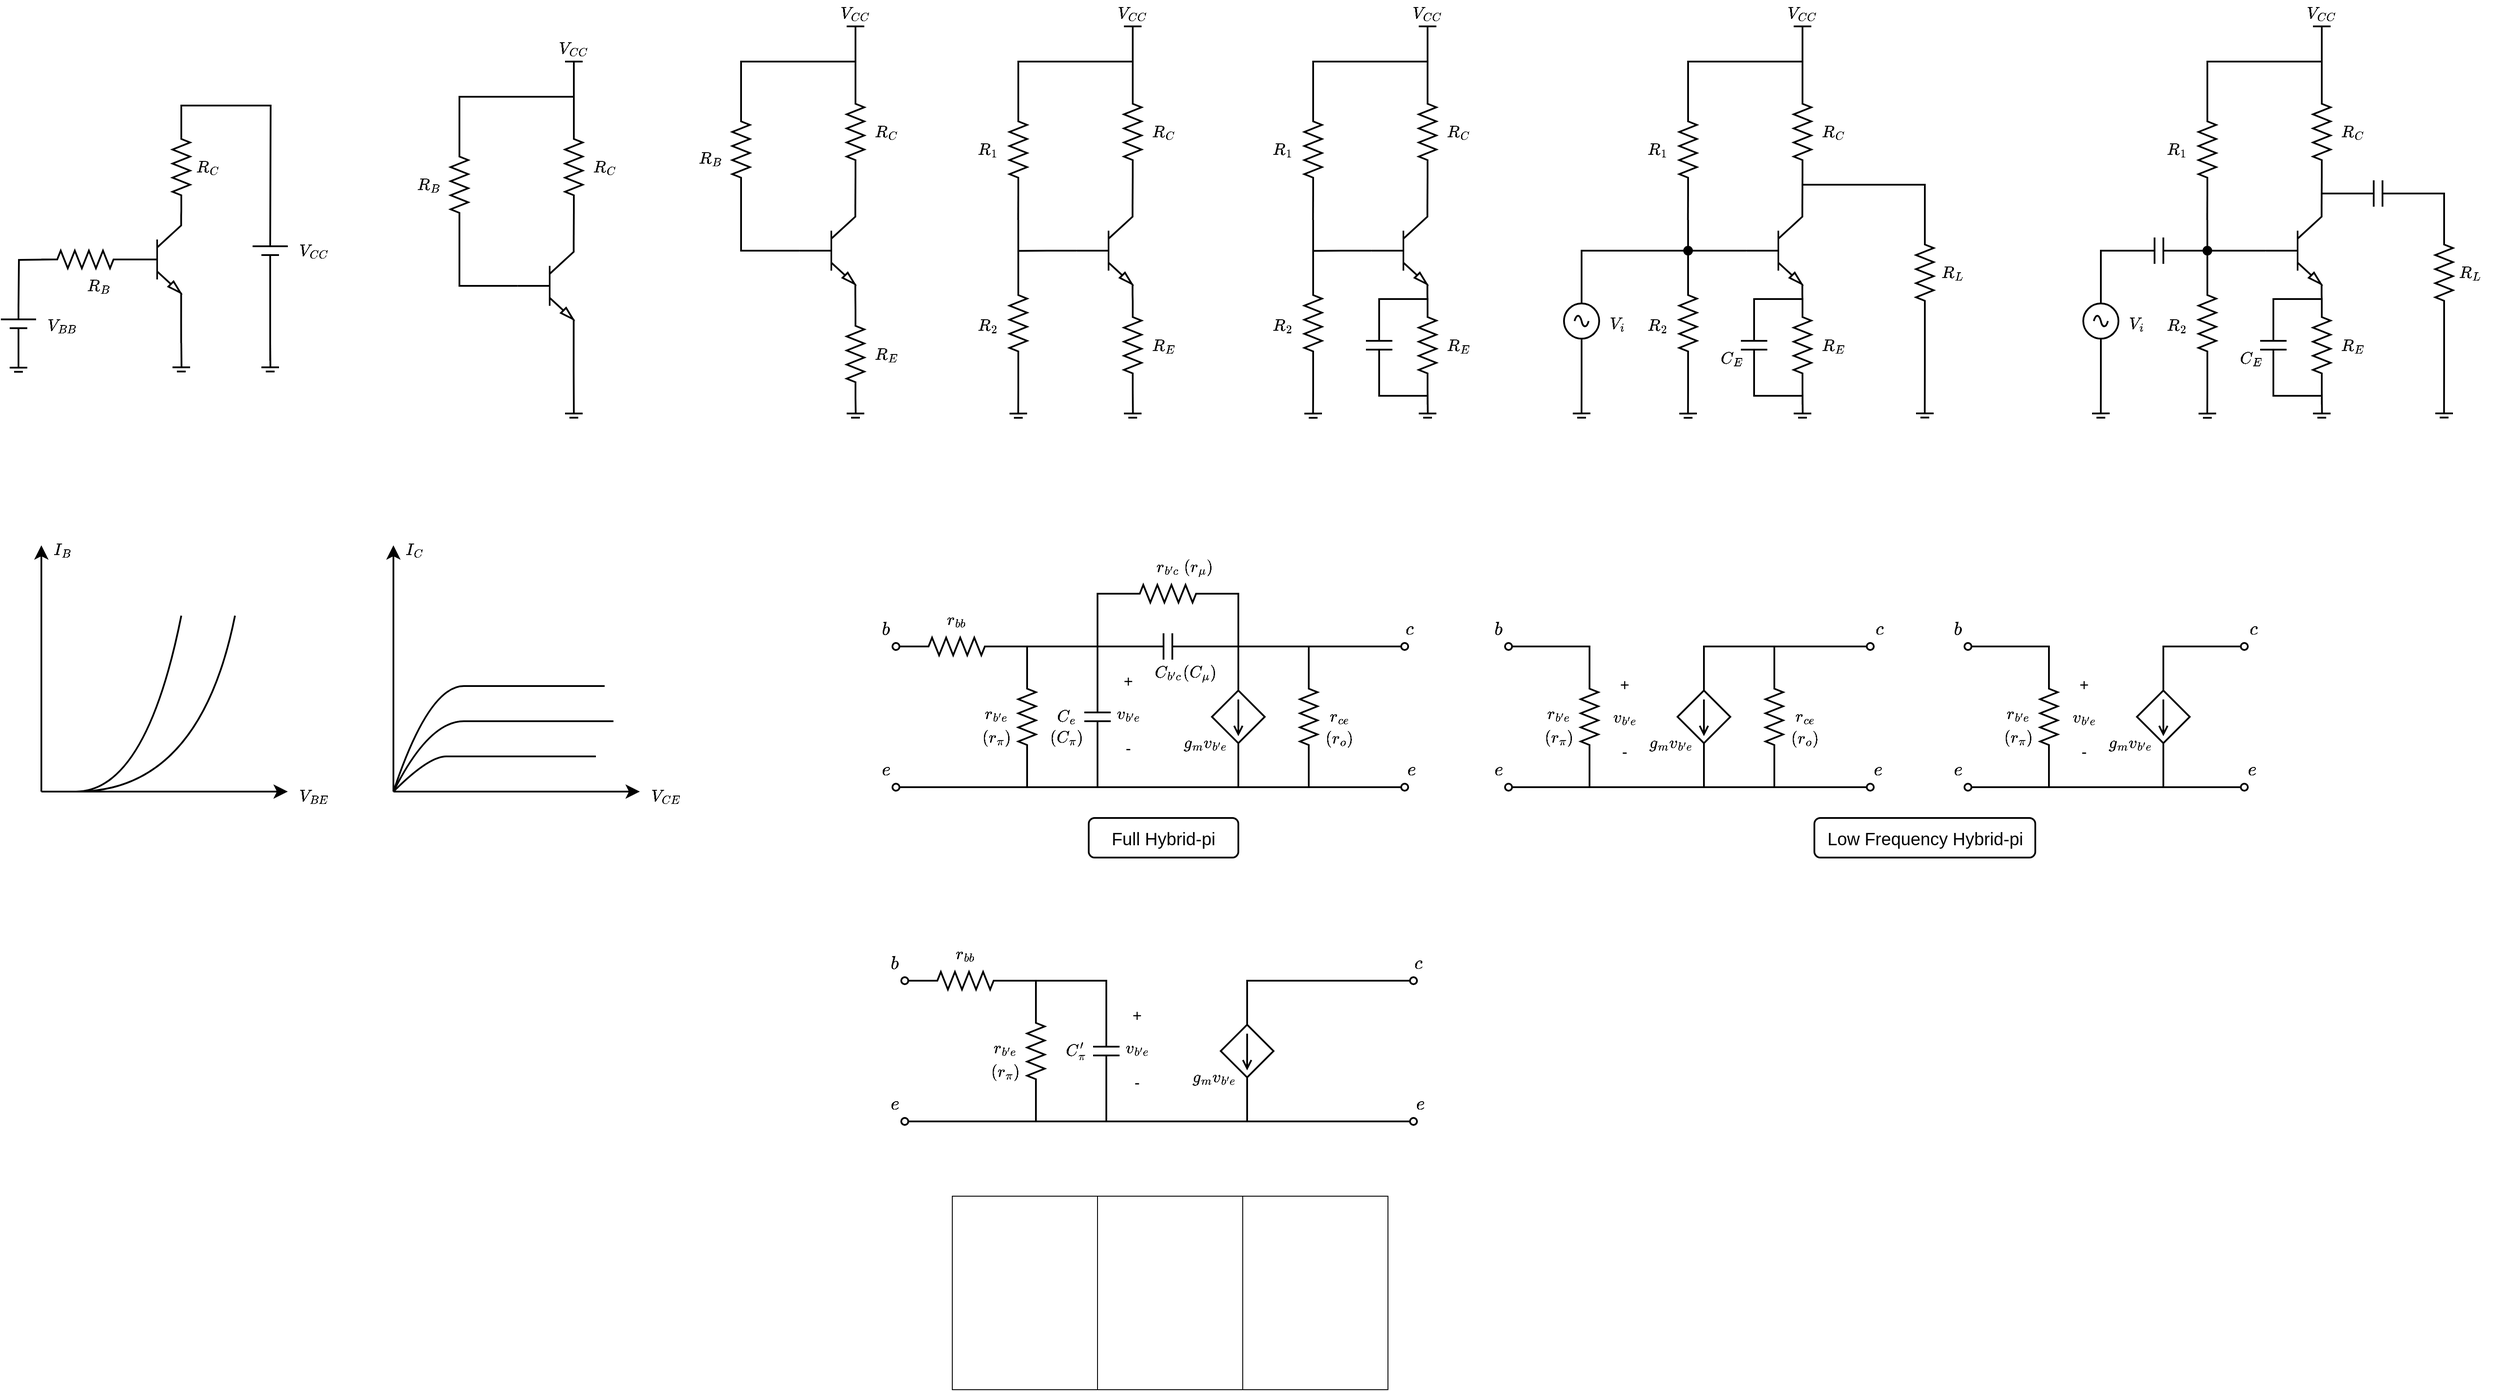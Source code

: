 <mxfile version="24.7.17">
  <diagram name="Page-1" id="LPZRrgseJmBvmQQGKTqF">
    <mxGraphModel dx="3000" dy="628" grid="1" gridSize="10" guides="1" tooltips="1" connect="1" arrows="1" fold="1" page="1" pageScale="1" pageWidth="827" pageHeight="1169" math="1" shadow="0">
      <root>
        <mxCell id="0" />
        <mxCell id="1" parent="0" />
        <mxCell id="rGoTi4UWK54ArvR2Migu-36" style="edgeStyle=orthogonalEdgeStyle;rounded=0;orthogonalLoop=1;jettySize=auto;html=1;exitX=0;exitY=0.5;exitDx=0;exitDy=0;exitPerimeter=0;strokeWidth=2;endArrow=none;endFill=0;" parent="1" source="rGoTi4UWK54ArvR2Migu-1" edge="1">
          <mxGeometry relative="1" as="geometry">
            <mxPoint x="1350" y="1465.19" as="targetPoint" />
          </mxGeometry>
        </mxCell>
        <mxCell id="rGoTi4UWK54ArvR2Migu-37" style="edgeStyle=orthogonalEdgeStyle;rounded=0;orthogonalLoop=1;jettySize=auto;html=1;exitX=1;exitY=0;exitDx=0;exitDy=0;exitPerimeter=0;entryX=1;entryY=0.5;entryDx=0;entryDy=0;entryPerimeter=0;strokeWidth=2;endArrow=none;endFill=0;" parent="1" source="rGoTi4UWK54ArvR2Migu-1" target="rGoTi4UWK54ArvR2Migu-9" edge="1">
          <mxGeometry relative="1" as="geometry">
            <mxPoint x="1490" y="1390" as="targetPoint" />
          </mxGeometry>
        </mxCell>
        <mxCell id="rGoTi4UWK54ArvR2Migu-1" value="" style="verticalLabelPosition=bottom;shadow=0;dashed=0;align=center;html=1;verticalAlign=top;shape=mxgraph.electrical.transistors.npn_transistor_5;strokeWidth=2;" parent="1" vertex="1">
          <mxGeometry x="1416" y="1415" width="64" height="100" as="geometry" />
        </mxCell>
        <mxCell id="rGoTi4UWK54ArvR2Migu-2" value="" style="endArrow=none;html=1;rounded=0;strokeWidth=2;" parent="1" edge="1">
          <mxGeometry width="50" height="50" relative="1" as="geometry">
            <mxPoint x="1470" y="1650.15" as="sourcePoint" />
            <mxPoint x="1490" y="1650.15" as="targetPoint" />
          </mxGeometry>
        </mxCell>
        <mxCell id="rGoTi4UWK54ArvR2Migu-3" value="" style="endArrow=none;html=1;rounded=0;strokeWidth=2;" parent="1" edge="1">
          <mxGeometry width="50" height="50" relative="1" as="geometry">
            <mxPoint x="1475" y="1654.89" as="sourcePoint" />
            <mxPoint x="1485" y="1654.89" as="targetPoint" />
          </mxGeometry>
        </mxCell>
        <mxCell id="rGoTi4UWK54ArvR2Migu-4" style="edgeStyle=orthogonalEdgeStyle;rounded=0;orthogonalLoop=1;jettySize=auto;html=1;exitX=1;exitY=0.5;exitDx=0;exitDy=0;exitPerimeter=0;strokeWidth=2;endArrow=none;endFill=0;" parent="1" source="rGoTi4UWK54ArvR2Migu-5" edge="1">
          <mxGeometry relative="1" as="geometry">
            <mxPoint x="1480.241" y="1650" as="targetPoint" />
          </mxGeometry>
        </mxCell>
        <mxCell id="rGoTi4UWK54ArvR2Migu-5" value="" style="pointerEvents=1;verticalLabelPosition=bottom;shadow=0;dashed=0;align=center;html=1;verticalAlign=top;shape=mxgraph.electrical.resistors.resistor_2;rotation=90;strokeWidth=2;" parent="1" vertex="1">
          <mxGeometry x="1430" y="1562.5" width="100" height="20" as="geometry" />
        </mxCell>
        <mxCell id="rGoTi4UWK54ArvR2Migu-6" style="edgeStyle=orthogonalEdgeStyle;rounded=0;orthogonalLoop=1;jettySize=auto;html=1;exitX=1;exitY=1;exitDx=0;exitDy=0;exitPerimeter=0;entryX=0;entryY=0.5;entryDx=0;entryDy=0;entryPerimeter=0;strokeWidth=2;endArrow=none;endFill=0;" parent="1" source="rGoTi4UWK54ArvR2Migu-1" target="rGoTi4UWK54ArvR2Migu-5" edge="1">
          <mxGeometry relative="1" as="geometry" />
        </mxCell>
        <mxCell id="rGoTi4UWK54ArvR2Migu-7" style="edgeStyle=orthogonalEdgeStyle;rounded=0;orthogonalLoop=1;jettySize=auto;html=1;exitX=0;exitY=0.5;exitDx=0;exitDy=0;exitPerimeter=0;strokeWidth=2;endArrow=none;endFill=0;" parent="1" source="rGoTi4UWK54ArvR2Migu-9" edge="1">
          <mxGeometry relative="1" as="geometry">
            <mxPoint x="1480" y="1210" as="targetPoint" />
          </mxGeometry>
        </mxCell>
        <mxCell id="rGoTi4UWK54ArvR2Migu-9" value="" style="pointerEvents=1;verticalLabelPosition=bottom;shadow=0;dashed=0;align=center;html=1;verticalAlign=top;shape=mxgraph.electrical.resistors.resistor_2;rotation=90;strokeWidth=2;" parent="1" vertex="1">
          <mxGeometry x="1430" y="1320" width="100" height="20" as="geometry" />
        </mxCell>
        <mxCell id="rGoTi4UWK54ArvR2Migu-11" style="edgeStyle=orthogonalEdgeStyle;rounded=0;orthogonalLoop=1;jettySize=auto;html=1;exitX=1;exitY=0.5;exitDx=0;exitDy=0;exitPerimeter=0;strokeWidth=2;endArrow=none;endFill=0;" parent="1" source="rGoTi4UWK54ArvR2Migu-12" edge="1">
          <mxGeometry relative="1" as="geometry">
            <mxPoint x="1349.857" y="1430" as="targetPoint" />
          </mxGeometry>
        </mxCell>
        <mxCell id="rGoTi4UWK54ArvR2Migu-12" value="" style="pointerEvents=1;verticalLabelPosition=bottom;shadow=0;dashed=0;align=center;html=1;verticalAlign=top;shape=mxgraph.electrical.resistors.resistor_2;rotation=90;strokeWidth=2;" parent="1" vertex="1">
          <mxGeometry x="1300" y="1340" width="100" height="20" as="geometry" />
        </mxCell>
        <mxCell id="rGoTi4UWK54ArvR2Migu-13" style="edgeStyle=orthogonalEdgeStyle;rounded=0;orthogonalLoop=1;jettySize=auto;html=1;exitX=1;exitY=0.5;exitDx=0;exitDy=0;exitPerimeter=0;strokeWidth=2;endArrow=none;endFill=0;" parent="1" source="rGoTi4UWK54ArvR2Migu-14" edge="1">
          <mxGeometry relative="1" as="geometry">
            <mxPoint x="1349.897" y="1650" as="targetPoint" />
          </mxGeometry>
        </mxCell>
        <mxCell id="rGoTi4UWK54ArvR2Migu-14" value="" style="pointerEvents=1;verticalLabelPosition=bottom;shadow=0;dashed=0;align=center;html=1;verticalAlign=top;shape=mxgraph.electrical.resistors.resistor_2;rotation=90;strokeWidth=2;" parent="1" vertex="1">
          <mxGeometry x="1300" y="1537.5" width="100" height="20" as="geometry" />
        </mxCell>
        <mxCell id="rGoTi4UWK54ArvR2Migu-16" style="edgeStyle=orthogonalEdgeStyle;rounded=0;orthogonalLoop=1;jettySize=auto;html=1;exitX=0;exitY=0.5;exitDx=0;exitDy=0;exitPerimeter=0;entryX=1;entryY=0.5;entryDx=0;entryDy=0;entryPerimeter=0;strokeWidth=2;endArrow=none;endFill=0;" parent="1" source="rGoTi4UWK54ArvR2Migu-14" edge="1">
          <mxGeometry relative="1" as="geometry">
            <mxPoint x="1350" y="1430" as="targetPoint" />
          </mxGeometry>
        </mxCell>
        <mxCell id="rGoTi4UWK54ArvR2Migu-17" value="" style="endArrow=none;html=1;rounded=0;strokeWidth=2;" parent="1" edge="1">
          <mxGeometry width="50" height="50" relative="1" as="geometry">
            <mxPoint x="1470" y="1210" as="sourcePoint" />
            <mxPoint x="1490" y="1210" as="targetPoint" />
          </mxGeometry>
        </mxCell>
        <mxCell id="rGoTi4UWK54ArvR2Migu-18" style="edgeStyle=orthogonalEdgeStyle;rounded=0;orthogonalLoop=1;jettySize=auto;html=1;exitX=0;exitY=0.5;exitDx=0;exitDy=0;exitPerimeter=0;entryX=0;entryY=0.5;entryDx=0;entryDy=0;entryPerimeter=0;strokeWidth=2;endArrow=none;endFill=0;" parent="1" source="rGoTi4UWK54ArvR2Migu-12" target="rGoTi4UWK54ArvR2Migu-9" edge="1">
          <mxGeometry relative="1" as="geometry">
            <Array as="points">
              <mxPoint x="1350" y="1250" />
              <mxPoint x="1480" y="1250" />
            </Array>
          </mxGeometry>
        </mxCell>
        <mxCell id="rGoTi4UWK54ArvR2Migu-20" value="" style="endArrow=none;html=1;rounded=0;strokeWidth=2;" parent="1" edge="1">
          <mxGeometry width="50" height="50" relative="1" as="geometry">
            <mxPoint x="1340" y="1650.3" as="sourcePoint" />
            <mxPoint x="1360" y="1650.15" as="targetPoint" />
          </mxGeometry>
        </mxCell>
        <mxCell id="rGoTi4UWK54ArvR2Migu-21" value="" style="endArrow=none;html=1;rounded=0;strokeWidth=2;" parent="1" edge="1">
          <mxGeometry width="50" height="50" relative="1" as="geometry">
            <mxPoint x="1345" y="1655.04" as="sourcePoint" />
            <mxPoint x="1355" y="1655.04" as="targetPoint" />
          </mxGeometry>
        </mxCell>
        <mxCell id="rGoTi4UWK54ArvR2Migu-22" value="$$V_{CC}$$" style="text;html=1;align=center;verticalAlign=middle;whiteSpace=wrap;rounded=0;fontSize=16;" parent="1" vertex="1">
          <mxGeometry x="1450" y="1180" width="60" height="30" as="geometry" />
        </mxCell>
        <mxCell id="rGoTi4UWK54ArvR2Migu-23" value="$$R_1$$" style="text;html=1;align=center;verticalAlign=middle;whiteSpace=wrap;rounded=0;fontSize=16;" parent="1" vertex="1">
          <mxGeometry x="1285" y="1335" width="60" height="30" as="geometry" />
        </mxCell>
        <mxCell id="rGoTi4UWK54ArvR2Migu-24" value="$$R_2$$" style="text;html=1;align=center;verticalAlign=middle;whiteSpace=wrap;rounded=0;fontSize=16;" parent="1" vertex="1">
          <mxGeometry x="1285" y="1535" width="60" height="30" as="geometry" />
        </mxCell>
        <mxCell id="rGoTi4UWK54ArvR2Migu-25" value="$$R_E$$" style="text;html=1;align=center;verticalAlign=middle;whiteSpace=wrap;rounded=0;fontSize=16;" parent="1" vertex="1">
          <mxGeometry x="1485" y="1557.5" width="60" height="30" as="geometry" />
        </mxCell>
        <mxCell id="rGoTi4UWK54ArvR2Migu-26" value="$$R_C$$" style="text;html=1;align=center;verticalAlign=middle;whiteSpace=wrap;rounded=0;fontSize=16;" parent="1" vertex="1">
          <mxGeometry x="1485" y="1315" width="60" height="30" as="geometry" />
        </mxCell>
        <mxCell id="rGoTi4UWK54ArvR2Migu-51" style="edgeStyle=orthogonalEdgeStyle;rounded=0;orthogonalLoop=1;jettySize=auto;html=1;exitX=1;exitY=0;exitDx=0;exitDy=0;exitPerimeter=0;entryX=1;entryY=0.5;entryDx=0;entryDy=0;entryPerimeter=0;strokeWidth=2;endArrow=none;endFill=0;" parent="1" source="rGoTi4UWK54ArvR2Migu-52" target="rGoTi4UWK54ArvR2Migu-59" edge="1">
          <mxGeometry relative="1" as="geometry">
            <mxPoint x="855" y="1430" as="targetPoint" />
          </mxGeometry>
        </mxCell>
        <mxCell id="rGoTi4UWK54ArvR2Migu-52" value="" style="verticalLabelPosition=bottom;shadow=0;dashed=0;align=center;html=1;verticalAlign=top;shape=mxgraph.electrical.transistors.npn_transistor_5;strokeWidth=2;" parent="1" vertex="1">
          <mxGeometry x="781" y="1455" width="64" height="100" as="geometry" />
        </mxCell>
        <mxCell id="rGoTi4UWK54ArvR2Migu-53" value="" style="endArrow=none;html=1;rounded=0;strokeWidth=2;" parent="1" edge="1">
          <mxGeometry width="50" height="50" relative="1" as="geometry">
            <mxPoint x="835" y="1650.15" as="sourcePoint" />
            <mxPoint x="855" y="1650.15" as="targetPoint" />
          </mxGeometry>
        </mxCell>
        <mxCell id="rGoTi4UWK54ArvR2Migu-54" value="" style="endArrow=none;html=1;rounded=0;strokeWidth=2;" parent="1" edge="1">
          <mxGeometry width="50" height="50" relative="1" as="geometry">
            <mxPoint x="840" y="1654.89" as="sourcePoint" />
            <mxPoint x="850" y="1654.89" as="targetPoint" />
          </mxGeometry>
        </mxCell>
        <mxCell id="rGoTi4UWK54ArvR2Migu-57" style="edgeStyle=orthogonalEdgeStyle;rounded=0;orthogonalLoop=1;jettySize=auto;html=1;exitX=1;exitY=1;exitDx=0;exitDy=0;exitPerimeter=0;strokeWidth=2;endArrow=none;endFill=0;" parent="1" source="rGoTi4UWK54ArvR2Migu-52" edge="1">
          <mxGeometry relative="1" as="geometry">
            <mxPoint x="845" y="1650" as="targetPoint" />
          </mxGeometry>
        </mxCell>
        <mxCell id="rGoTi4UWK54ArvR2Migu-58" style="edgeStyle=orthogonalEdgeStyle;rounded=0;orthogonalLoop=1;jettySize=auto;html=1;exitX=0;exitY=0.5;exitDx=0;exitDy=0;exitPerimeter=0;strokeWidth=2;endArrow=none;endFill=0;" parent="1" source="rGoTi4UWK54ArvR2Migu-59" edge="1">
          <mxGeometry relative="1" as="geometry">
            <mxPoint x="845" y="1250" as="targetPoint" />
          </mxGeometry>
        </mxCell>
        <mxCell id="rGoTi4UWK54ArvR2Migu-59" value="" style="pointerEvents=1;verticalLabelPosition=bottom;shadow=0;dashed=0;align=center;html=1;verticalAlign=top;shape=mxgraph.electrical.resistors.resistor_2;rotation=90;strokeWidth=2;" parent="1" vertex="1">
          <mxGeometry x="795" y="1360" width="100" height="20" as="geometry" />
        </mxCell>
        <mxCell id="rGoTi4UWK54ArvR2Migu-61" value="" style="pointerEvents=1;verticalLabelPosition=bottom;shadow=0;dashed=0;align=center;html=1;verticalAlign=top;shape=mxgraph.electrical.resistors.resistor_2;rotation=90;strokeWidth=2;" parent="1" vertex="1">
          <mxGeometry x="665" y="1380" width="100" height="20" as="geometry" />
        </mxCell>
        <mxCell id="rGoTi4UWK54ArvR2Migu-65" value="" style="endArrow=none;html=1;rounded=0;strokeWidth=2;" parent="1" edge="1">
          <mxGeometry width="50" height="50" relative="1" as="geometry">
            <mxPoint x="835" y="1250" as="sourcePoint" />
            <mxPoint x="855" y="1250" as="targetPoint" />
          </mxGeometry>
        </mxCell>
        <mxCell id="rGoTi4UWK54ArvR2Migu-66" style="edgeStyle=orthogonalEdgeStyle;rounded=0;orthogonalLoop=1;jettySize=auto;html=1;exitX=0;exitY=0.5;exitDx=0;exitDy=0;exitPerimeter=0;entryX=0;entryY=0.5;entryDx=0;entryDy=0;entryPerimeter=0;strokeWidth=2;endArrow=none;endFill=0;" parent="1" source="rGoTi4UWK54ArvR2Migu-61" target="rGoTi4UWK54ArvR2Migu-59" edge="1">
          <mxGeometry relative="1" as="geometry">
            <Array as="points">
              <mxPoint x="715" y="1290" />
              <mxPoint x="845" y="1290" />
            </Array>
          </mxGeometry>
        </mxCell>
        <mxCell id="rGoTi4UWK54ArvR2Migu-69" value="$$V_{CC}$$" style="text;html=1;align=center;verticalAlign=middle;whiteSpace=wrap;rounded=0;fontSize=16;" parent="1" vertex="1">
          <mxGeometry x="815" y="1220" width="60" height="30" as="geometry" />
        </mxCell>
        <mxCell id="rGoTi4UWK54ArvR2Migu-70" value="$$R_B$$" style="text;html=1;align=center;verticalAlign=middle;whiteSpace=wrap;rounded=0;fontSize=16;" parent="1" vertex="1">
          <mxGeometry x="650" y="1375" width="60" height="30" as="geometry" />
        </mxCell>
        <mxCell id="rGoTi4UWK54ArvR2Migu-73" value="$$R_C$$" style="text;html=1;align=center;verticalAlign=middle;whiteSpace=wrap;rounded=0;fontSize=16;" parent="1" vertex="1">
          <mxGeometry x="850" y="1355" width="60" height="30" as="geometry" />
        </mxCell>
        <mxCell id="rGoTi4UWK54ArvR2Migu-77" style="edgeStyle=orthogonalEdgeStyle;rounded=0;orthogonalLoop=1;jettySize=auto;html=1;exitX=1;exitY=0.5;exitDx=0;exitDy=0;exitPerimeter=0;entryX=0;entryY=0.5;entryDx=0;entryDy=0;entryPerimeter=0;strokeWidth=2;endArrow=none;endFill=0;" parent="1" source="rGoTi4UWK54ArvR2Migu-61" target="rGoTi4UWK54ArvR2Migu-52" edge="1">
          <mxGeometry relative="1" as="geometry" />
        </mxCell>
        <mxCell id="rGoTi4UWK54ArvR2Migu-78" style="edgeStyle=orthogonalEdgeStyle;rounded=0;orthogonalLoop=1;jettySize=auto;html=1;exitX=0;exitY=0.5;exitDx=0;exitDy=0;exitPerimeter=0;strokeWidth=2;endArrow=none;endFill=0;" parent="1" source="rGoTi4UWK54ArvR2Migu-80" edge="1">
          <mxGeometry relative="1" as="geometry">
            <mxPoint x="1685" y="1465.19" as="targetPoint" />
          </mxGeometry>
        </mxCell>
        <mxCell id="rGoTi4UWK54ArvR2Migu-79" style="edgeStyle=orthogonalEdgeStyle;rounded=0;orthogonalLoop=1;jettySize=auto;html=1;exitX=1;exitY=0;exitDx=0;exitDy=0;exitPerimeter=0;entryX=1;entryY=0.5;entryDx=0;entryDy=0;entryPerimeter=0;strokeWidth=2;endArrow=none;endFill=0;" parent="1" source="rGoTi4UWK54ArvR2Migu-80" target="rGoTi4UWK54ArvR2Migu-87" edge="1">
          <mxGeometry relative="1" as="geometry">
            <mxPoint x="1825" y="1390" as="targetPoint" />
          </mxGeometry>
        </mxCell>
        <mxCell id="rGoTi4UWK54ArvR2Migu-80" value="" style="verticalLabelPosition=bottom;shadow=0;dashed=0;align=center;html=1;verticalAlign=top;shape=mxgraph.electrical.transistors.npn_transistor_5;strokeWidth=2;" parent="1" vertex="1">
          <mxGeometry x="1751" y="1415" width="64" height="100" as="geometry" />
        </mxCell>
        <mxCell id="rGoTi4UWK54ArvR2Migu-81" value="" style="endArrow=none;html=1;rounded=0;strokeWidth=2;" parent="1" edge="1">
          <mxGeometry width="50" height="50" relative="1" as="geometry">
            <mxPoint x="1805" y="1650.15" as="sourcePoint" />
            <mxPoint x="1825" y="1650.15" as="targetPoint" />
          </mxGeometry>
        </mxCell>
        <mxCell id="rGoTi4UWK54ArvR2Migu-82" value="" style="endArrow=none;html=1;rounded=0;strokeWidth=2;" parent="1" edge="1">
          <mxGeometry width="50" height="50" relative="1" as="geometry">
            <mxPoint x="1810" y="1654.89" as="sourcePoint" />
            <mxPoint x="1820" y="1654.89" as="targetPoint" />
          </mxGeometry>
        </mxCell>
        <mxCell id="rGoTi4UWK54ArvR2Migu-83" style="edgeStyle=orthogonalEdgeStyle;rounded=0;orthogonalLoop=1;jettySize=auto;html=1;exitX=1;exitY=0.5;exitDx=0;exitDy=0;exitPerimeter=0;strokeWidth=2;endArrow=none;endFill=0;" parent="1" source="rGoTi4UWK54ArvR2Migu-84" edge="1">
          <mxGeometry relative="1" as="geometry">
            <mxPoint x="1815.241" y="1650" as="targetPoint" />
          </mxGeometry>
        </mxCell>
        <mxCell id="rGoTi4UWK54ArvR2Migu-84" value="" style="pointerEvents=1;verticalLabelPosition=bottom;shadow=0;dashed=0;align=center;html=1;verticalAlign=top;shape=mxgraph.electrical.resistors.resistor_2;rotation=90;strokeWidth=2;" parent="1" vertex="1">
          <mxGeometry x="1765" y="1562.5" width="100" height="20" as="geometry" />
        </mxCell>
        <mxCell id="rGoTi4UWK54ArvR2Migu-85" style="edgeStyle=orthogonalEdgeStyle;rounded=0;orthogonalLoop=1;jettySize=auto;html=1;exitX=1;exitY=1;exitDx=0;exitDy=0;exitPerimeter=0;entryX=0;entryY=0.5;entryDx=0;entryDy=0;entryPerimeter=0;strokeWidth=2;endArrow=none;endFill=0;" parent="1" source="rGoTi4UWK54ArvR2Migu-80" target="rGoTi4UWK54ArvR2Migu-84" edge="1">
          <mxGeometry relative="1" as="geometry" />
        </mxCell>
        <mxCell id="rGoTi4UWK54ArvR2Migu-86" style="edgeStyle=orthogonalEdgeStyle;rounded=0;orthogonalLoop=1;jettySize=auto;html=1;exitX=0;exitY=0.5;exitDx=0;exitDy=0;exitPerimeter=0;strokeWidth=2;endArrow=none;endFill=0;" parent="1" source="rGoTi4UWK54ArvR2Migu-87" edge="1">
          <mxGeometry relative="1" as="geometry">
            <mxPoint x="1815" y="1210" as="targetPoint" />
          </mxGeometry>
        </mxCell>
        <mxCell id="rGoTi4UWK54ArvR2Migu-87" value="" style="pointerEvents=1;verticalLabelPosition=bottom;shadow=0;dashed=0;align=center;html=1;verticalAlign=top;shape=mxgraph.electrical.resistors.resistor_2;rotation=90;strokeWidth=2;" parent="1" vertex="1">
          <mxGeometry x="1765" y="1320" width="100" height="20" as="geometry" />
        </mxCell>
        <mxCell id="rGoTi4UWK54ArvR2Migu-88" style="edgeStyle=orthogonalEdgeStyle;rounded=0;orthogonalLoop=1;jettySize=auto;html=1;exitX=1;exitY=0.5;exitDx=0;exitDy=0;exitPerimeter=0;strokeWidth=2;endArrow=none;endFill=0;" parent="1" source="rGoTi4UWK54ArvR2Migu-89" edge="1">
          <mxGeometry relative="1" as="geometry">
            <mxPoint x="1684.857" y="1430" as="targetPoint" />
          </mxGeometry>
        </mxCell>
        <mxCell id="rGoTi4UWK54ArvR2Migu-89" value="" style="pointerEvents=1;verticalLabelPosition=bottom;shadow=0;dashed=0;align=center;html=1;verticalAlign=top;shape=mxgraph.electrical.resistors.resistor_2;rotation=90;strokeWidth=2;" parent="1" vertex="1">
          <mxGeometry x="1635" y="1340" width="100" height="20" as="geometry" />
        </mxCell>
        <mxCell id="rGoTi4UWK54ArvR2Migu-90" style="edgeStyle=orthogonalEdgeStyle;rounded=0;orthogonalLoop=1;jettySize=auto;html=1;exitX=1;exitY=0.5;exitDx=0;exitDy=0;exitPerimeter=0;strokeWidth=2;endArrow=none;endFill=0;" parent="1" source="rGoTi4UWK54ArvR2Migu-91" edge="1">
          <mxGeometry relative="1" as="geometry">
            <mxPoint x="1684.897" y="1650" as="targetPoint" />
          </mxGeometry>
        </mxCell>
        <mxCell id="rGoTi4UWK54ArvR2Migu-91" value="" style="pointerEvents=1;verticalLabelPosition=bottom;shadow=0;dashed=0;align=center;html=1;verticalAlign=top;shape=mxgraph.electrical.resistors.resistor_2;rotation=90;strokeWidth=2;" parent="1" vertex="1">
          <mxGeometry x="1635" y="1537.5" width="100" height="20" as="geometry" />
        </mxCell>
        <mxCell id="rGoTi4UWK54ArvR2Migu-92" style="edgeStyle=orthogonalEdgeStyle;rounded=0;orthogonalLoop=1;jettySize=auto;html=1;exitX=0;exitY=0.5;exitDx=0;exitDy=0;exitPerimeter=0;entryX=1;entryY=0.5;entryDx=0;entryDy=0;entryPerimeter=0;strokeWidth=2;endArrow=none;endFill=0;" parent="1" source="rGoTi4UWK54ArvR2Migu-91" edge="1">
          <mxGeometry relative="1" as="geometry">
            <mxPoint x="1685" y="1430" as="targetPoint" />
          </mxGeometry>
        </mxCell>
        <mxCell id="rGoTi4UWK54ArvR2Migu-93" value="" style="endArrow=none;html=1;rounded=0;strokeWidth=2;" parent="1" edge="1">
          <mxGeometry width="50" height="50" relative="1" as="geometry">
            <mxPoint x="1805" y="1210" as="sourcePoint" />
            <mxPoint x="1825" y="1210" as="targetPoint" />
          </mxGeometry>
        </mxCell>
        <mxCell id="rGoTi4UWK54ArvR2Migu-94" style="edgeStyle=orthogonalEdgeStyle;rounded=0;orthogonalLoop=1;jettySize=auto;html=1;exitX=0;exitY=0.5;exitDx=0;exitDy=0;exitPerimeter=0;entryX=0;entryY=0.5;entryDx=0;entryDy=0;entryPerimeter=0;strokeWidth=2;endArrow=none;endFill=0;" parent="1" source="rGoTi4UWK54ArvR2Migu-89" target="rGoTi4UWK54ArvR2Migu-87" edge="1">
          <mxGeometry relative="1" as="geometry">
            <Array as="points">
              <mxPoint x="1685" y="1250" />
              <mxPoint x="1815" y="1250" />
            </Array>
          </mxGeometry>
        </mxCell>
        <mxCell id="rGoTi4UWK54ArvR2Migu-95" value="" style="endArrow=none;html=1;rounded=0;strokeWidth=2;" parent="1" edge="1">
          <mxGeometry width="50" height="50" relative="1" as="geometry">
            <mxPoint x="1675" y="1650.3" as="sourcePoint" />
            <mxPoint x="1695" y="1650.15" as="targetPoint" />
          </mxGeometry>
        </mxCell>
        <mxCell id="rGoTi4UWK54ArvR2Migu-96" value="" style="endArrow=none;html=1;rounded=0;strokeWidth=2;" parent="1" edge="1">
          <mxGeometry width="50" height="50" relative="1" as="geometry">
            <mxPoint x="1680" y="1655.04" as="sourcePoint" />
            <mxPoint x="1690" y="1655.04" as="targetPoint" />
          </mxGeometry>
        </mxCell>
        <mxCell id="rGoTi4UWK54ArvR2Migu-97" value="$$V_{CC}$$" style="text;html=1;align=center;verticalAlign=middle;whiteSpace=wrap;rounded=0;fontSize=16;" parent="1" vertex="1">
          <mxGeometry x="1785" y="1180" width="60" height="30" as="geometry" />
        </mxCell>
        <mxCell id="rGoTi4UWK54ArvR2Migu-98" value="$$R_1$$" style="text;html=1;align=center;verticalAlign=middle;whiteSpace=wrap;rounded=0;fontSize=16;" parent="1" vertex="1">
          <mxGeometry x="1620" y="1335" width="60" height="30" as="geometry" />
        </mxCell>
        <mxCell id="rGoTi4UWK54ArvR2Migu-99" value="$$R_2$$" style="text;html=1;align=center;verticalAlign=middle;whiteSpace=wrap;rounded=0;fontSize=16;" parent="1" vertex="1">
          <mxGeometry x="1620" y="1535" width="60" height="30" as="geometry" />
        </mxCell>
        <mxCell id="rGoTi4UWK54ArvR2Migu-100" value="$$R_E$$" style="text;html=1;align=center;verticalAlign=middle;whiteSpace=wrap;rounded=0;fontSize=16;" parent="1" vertex="1">
          <mxGeometry x="1820" y="1557.5" width="60" height="30" as="geometry" />
        </mxCell>
        <mxCell id="rGoTi4UWK54ArvR2Migu-101" value="$$R_C$$" style="text;html=1;align=center;verticalAlign=middle;whiteSpace=wrap;rounded=0;fontSize=16;" parent="1" vertex="1">
          <mxGeometry x="1820" y="1315" width="60" height="30" as="geometry" />
        </mxCell>
        <mxCell id="rGoTi4UWK54ArvR2Migu-102" style="edgeStyle=orthogonalEdgeStyle;rounded=0;orthogonalLoop=1;jettySize=auto;html=1;exitX=0;exitY=0.5;exitDx=0;exitDy=0;exitPerimeter=0;strokeWidth=2;endArrow=none;endFill=0;" parent="1" source="rGoTi4UWK54ArvR2Migu-103" edge="1">
          <mxGeometry relative="1" as="geometry">
            <mxPoint x="1815" y="1640" as="targetPoint" />
            <Array as="points">
              <mxPoint x="1760" y="1630" />
              <mxPoint x="1815" y="1630" />
            </Array>
          </mxGeometry>
        </mxCell>
        <mxCell id="rGoTi4UWK54ArvR2Migu-103" value="" style="pointerEvents=1;verticalLabelPosition=bottom;shadow=0;dashed=0;align=center;html=1;verticalAlign=top;shape=mxgraph.electrical.capacitors.capacitor_1;strokeWidth=2;rotation=-90;" parent="1" vertex="1">
          <mxGeometry x="1710" y="1557.5" width="100" height="30" as="geometry" />
        </mxCell>
        <mxCell id="rGoTi4UWK54ArvR2Migu-104" style="edgeStyle=orthogonalEdgeStyle;rounded=0;orthogonalLoop=1;jettySize=auto;html=1;exitX=1;exitY=0.5;exitDx=0;exitDy=0;exitPerimeter=0;entryX=0;entryY=0.5;entryDx=0;entryDy=0;entryPerimeter=0;strokeWidth=2;endArrow=none;endFill=0;" parent="1" source="rGoTi4UWK54ArvR2Migu-103" target="rGoTi4UWK54ArvR2Migu-84" edge="1">
          <mxGeometry relative="1" as="geometry">
            <Array as="points">
              <mxPoint x="1760" y="1520" />
              <mxPoint x="1815" y="1520" />
            </Array>
          </mxGeometry>
        </mxCell>
        <mxCell id="rGoTi4UWK54ArvR2Migu-106" style="edgeStyle=orthogonalEdgeStyle;rounded=0;orthogonalLoop=1;jettySize=auto;html=1;exitX=1;exitY=0;exitDx=0;exitDy=0;exitPerimeter=0;entryX=1;entryY=0.5;entryDx=0;entryDy=0;entryPerimeter=0;strokeWidth=2;endArrow=none;endFill=0;" parent="1" source="rGoTi4UWK54ArvR2Migu-107" target="rGoTi4UWK54ArvR2Migu-114" edge="1">
          <mxGeometry relative="1" as="geometry">
            <mxPoint x="409" y="1400" as="targetPoint" />
          </mxGeometry>
        </mxCell>
        <mxCell id="rGoTi4UWK54ArvR2Migu-141" style="edgeStyle=orthogonalEdgeStyle;rounded=0;orthogonalLoop=1;jettySize=auto;html=1;exitX=1;exitY=1;exitDx=0;exitDy=0;exitPerimeter=0;strokeWidth=2;endArrow=none;endFill=0;" parent="1" source="rGoTi4UWK54ArvR2Migu-107" edge="1">
          <mxGeometry relative="1" as="geometry">
            <mxPoint x="398.833" y="1570" as="targetPoint" />
          </mxGeometry>
        </mxCell>
        <mxCell id="rGoTi4UWK54ArvR2Migu-107" value="" style="verticalLabelPosition=bottom;shadow=0;dashed=0;align=center;html=1;verticalAlign=top;shape=mxgraph.electrical.transistors.npn_transistor_5;strokeWidth=2;" parent="1" vertex="1">
          <mxGeometry x="335" y="1425" width="64" height="100" as="geometry" />
        </mxCell>
        <mxCell id="rGoTi4UWK54ArvR2Migu-108" value="" style="endArrow=none;html=1;rounded=0;strokeWidth=2;" parent="1" edge="1">
          <mxGeometry width="50" height="50" relative="1" as="geometry">
            <mxPoint x="389" y="1597.65" as="sourcePoint" />
            <mxPoint x="409" y="1597.65" as="targetPoint" />
          </mxGeometry>
        </mxCell>
        <mxCell id="rGoTi4UWK54ArvR2Migu-109" value="" style="endArrow=none;html=1;rounded=0;strokeWidth=2;" parent="1" edge="1">
          <mxGeometry width="50" height="50" relative="1" as="geometry">
            <mxPoint x="394" y="1602.39" as="sourcePoint" />
            <mxPoint x="404" y="1602.39" as="targetPoint" />
          </mxGeometry>
        </mxCell>
        <mxCell id="rGoTi4UWK54ArvR2Migu-110" style="edgeStyle=orthogonalEdgeStyle;rounded=0;orthogonalLoop=1;jettySize=auto;html=1;exitX=1;exitY=0.5;exitDx=0;exitDy=0;exitPerimeter=0;strokeWidth=2;endArrow=none;endFill=0;" parent="1" edge="1">
          <mxGeometry relative="1" as="geometry">
            <mxPoint x="399.241" y="1597.5" as="targetPoint" />
            <mxPoint x="399" y="1570" as="sourcePoint" />
          </mxGeometry>
        </mxCell>
        <mxCell id="rGoTi4UWK54ArvR2Migu-113" style="edgeStyle=orthogonalEdgeStyle;rounded=0;orthogonalLoop=1;jettySize=auto;html=1;exitX=0;exitY=0.5;exitDx=0;exitDy=0;exitPerimeter=0;strokeWidth=2;endArrow=none;endFill=0;" parent="1" source="rGoTi4UWK54ArvR2Migu-114" edge="1">
          <mxGeometry relative="1" as="geometry">
            <mxPoint x="500" y="1460" as="targetPoint" />
          </mxGeometry>
        </mxCell>
        <mxCell id="rGoTi4UWK54ArvR2Migu-114" value="" style="pointerEvents=1;verticalLabelPosition=bottom;shadow=0;dashed=0;align=center;html=1;verticalAlign=top;shape=mxgraph.electrical.resistors.resistor_2;rotation=90;strokeWidth=2;" parent="1" vertex="1">
          <mxGeometry x="349" y="1360" width="100" height="20" as="geometry" />
        </mxCell>
        <mxCell id="rGoTi4UWK54ArvR2Migu-118" value="$$V_{CC}$$" style="text;html=1;align=center;verticalAlign=middle;whiteSpace=wrap;rounded=0;fontSize=16;" parent="1" vertex="1">
          <mxGeometry x="520" y="1450" width="60" height="30" as="geometry" />
        </mxCell>
        <mxCell id="rGoTi4UWK54ArvR2Migu-121" value="$$R_C$$" style="text;html=1;align=center;verticalAlign=middle;whiteSpace=wrap;rounded=0;fontSize=16;" parent="1" vertex="1">
          <mxGeometry x="399" y="1355" width="60" height="30" as="geometry" />
        </mxCell>
        <mxCell id="rGoTi4UWK54ArvR2Migu-128" value="" style="group" parent="1" vertex="1" connectable="0">
          <mxGeometry x="194" y="1530" width="40" height="100" as="geometry" />
        </mxCell>
        <mxCell id="rGoTi4UWK54ArvR2Migu-124" value="" style="endArrow=none;html=1;rounded=0;strokeWidth=2;" parent="rGoTi4UWK54ArvR2Migu-128" edge="1">
          <mxGeometry width="50" height="50" relative="1" as="geometry">
            <mxPoint y="13.182" as="sourcePoint" />
            <mxPoint x="40" y="13.182" as="targetPoint" />
          </mxGeometry>
        </mxCell>
        <mxCell id="rGoTi4UWK54ArvR2Migu-125" value="" style="endArrow=none;html=1;rounded=0;strokeWidth=2;" parent="rGoTi4UWK54ArvR2Migu-128" edge="1">
          <mxGeometry width="50" height="50" relative="1" as="geometry">
            <mxPoint x="10" y="23.182" as="sourcePoint" />
            <mxPoint x="30" y="23.182" as="targetPoint" />
          </mxGeometry>
        </mxCell>
        <mxCell id="rGoTi4UWK54ArvR2Migu-126" value="" style="endArrow=none;html=1;rounded=0;strokeWidth=2;" parent="rGoTi4UWK54ArvR2Migu-128" edge="1">
          <mxGeometry width="50" height="50" relative="1" as="geometry">
            <mxPoint x="20" y="-4.545" as="sourcePoint" />
            <mxPoint x="20" y="13.636" as="targetPoint" />
          </mxGeometry>
        </mxCell>
        <mxCell id="rGoTi4UWK54ArvR2Migu-127" value="" style="endArrow=none;html=1;rounded=0;strokeWidth=2;" parent="rGoTi4UWK54ArvR2Migu-128" edge="1">
          <mxGeometry width="50" height="50" relative="1" as="geometry">
            <mxPoint x="20" y="23.182" as="sourcePoint" />
            <mxPoint x="20" y="68.182" as="targetPoint" />
          </mxGeometry>
        </mxCell>
        <mxCell id="rGoTi4UWK54ArvR2Migu-136" value="" style="endArrow=none;html=1;rounded=0;strokeWidth=2;" parent="rGoTi4UWK54ArvR2Migu-128" edge="1">
          <mxGeometry width="50" height="50" relative="1" as="geometry">
            <mxPoint x="10" y="68" as="sourcePoint" />
            <mxPoint x="30" y="68" as="targetPoint" />
          </mxGeometry>
        </mxCell>
        <mxCell id="rGoTi4UWK54ArvR2Migu-137" value="" style="endArrow=none;html=1;rounded=0;strokeWidth=2;" parent="rGoTi4UWK54ArvR2Migu-128" edge="1">
          <mxGeometry width="50" height="50" relative="1" as="geometry">
            <mxPoint x="15" y="72.74" as="sourcePoint" />
            <mxPoint x="25" y="72.74" as="targetPoint" />
          </mxGeometry>
        </mxCell>
        <mxCell id="rGoTi4UWK54ArvR2Migu-129" value="$$V_{BB}$$" style="text;html=1;align=center;verticalAlign=middle;whiteSpace=wrap;rounded=0;fontSize=16;" parent="1" vertex="1">
          <mxGeometry x="234" y="1535" width="60" height="30" as="geometry" />
        </mxCell>
        <mxCell id="rGoTi4UWK54ArvR2Migu-130" value="" style="endArrow=none;html=1;rounded=0;strokeWidth=2;" parent="1" edge="1">
          <mxGeometry width="50" height="50" relative="1" as="geometry">
            <mxPoint x="480" y="1460" as="sourcePoint" />
            <mxPoint x="520" y="1460" as="targetPoint" />
          </mxGeometry>
        </mxCell>
        <mxCell id="rGoTi4UWK54ArvR2Migu-131" value="" style="endArrow=none;html=1;rounded=0;strokeWidth=2;" parent="1" edge="1">
          <mxGeometry width="50" height="50" relative="1" as="geometry">
            <mxPoint x="490" y="1470" as="sourcePoint" />
            <mxPoint x="510" y="1470" as="targetPoint" />
          </mxGeometry>
        </mxCell>
        <mxCell id="rGoTi4UWK54ArvR2Migu-132" value="" style="endArrow=none;html=1;rounded=0;strokeWidth=2;" parent="1" edge="1">
          <mxGeometry width="50" height="50" relative="1" as="geometry">
            <mxPoint x="500" y="1470" as="sourcePoint" />
            <mxPoint x="500" y="1590" as="targetPoint" />
          </mxGeometry>
        </mxCell>
        <mxCell id="rGoTi4UWK54ArvR2Migu-135" style="edgeStyle=orthogonalEdgeStyle;rounded=0;orthogonalLoop=1;jettySize=auto;html=1;exitX=1;exitY=0.5;exitDx=0;exitDy=0;exitPerimeter=0;strokeWidth=2;endArrow=none;endFill=0;" parent="1" edge="1">
          <mxGeometry relative="1" as="geometry">
            <mxPoint x="214" y="1530" as="targetPoint" />
            <mxPoint x="254" y="1475" as="sourcePoint" />
          </mxGeometry>
        </mxCell>
        <mxCell id="rGoTi4UWK54ArvR2Migu-134" value="" style="pointerEvents=1;verticalLabelPosition=bottom;shadow=0;dashed=0;align=center;html=1;verticalAlign=top;shape=mxgraph.electrical.resistors.resistor_2;rotation=-180;strokeWidth=2;" parent="1" vertex="1">
          <mxGeometry x="240" y="1465" width="100" height="20" as="geometry" />
        </mxCell>
        <mxCell id="rGoTi4UWK54ArvR2Migu-143" value="$$R_B$$" style="text;html=1;align=center;verticalAlign=middle;whiteSpace=wrap;rounded=0;fontSize=16;" parent="1" vertex="1">
          <mxGeometry x="275" y="1490" width="60" height="30" as="geometry" />
        </mxCell>
        <mxCell id="rGoTi4UWK54ArvR2Migu-144" value="" style="endArrow=none;html=1;rounded=0;strokeWidth=2;" parent="1" edge="1">
          <mxGeometry width="50" height="50" relative="1" as="geometry">
            <mxPoint x="490" y="1597.65" as="sourcePoint" />
            <mxPoint x="510" y="1597.65" as="targetPoint" />
          </mxGeometry>
        </mxCell>
        <mxCell id="rGoTi4UWK54ArvR2Migu-145" value="" style="endArrow=none;html=1;rounded=0;strokeWidth=2;" parent="1" edge="1">
          <mxGeometry width="50" height="50" relative="1" as="geometry">
            <mxPoint x="495" y="1602.39" as="sourcePoint" />
            <mxPoint x="505" y="1602.39" as="targetPoint" />
          </mxGeometry>
        </mxCell>
        <mxCell id="rGoTi4UWK54ArvR2Migu-146" style="edgeStyle=orthogonalEdgeStyle;rounded=0;orthogonalLoop=1;jettySize=auto;html=1;exitX=1;exitY=0.5;exitDx=0;exitDy=0;exitPerimeter=0;strokeWidth=2;endArrow=none;endFill=0;" parent="1" edge="1">
          <mxGeometry relative="1" as="geometry">
            <mxPoint x="500.241" y="1597.5" as="targetPoint" />
            <mxPoint x="500" y="1570" as="sourcePoint" />
          </mxGeometry>
        </mxCell>
        <mxCell id="rGoTi4UWK54ArvR2Migu-147" style="edgeStyle=orthogonalEdgeStyle;rounded=0;orthogonalLoop=1;jettySize=auto;html=1;exitX=1;exitY=0;exitDx=0;exitDy=0;exitPerimeter=0;entryX=1;entryY=0.5;entryDx=0;entryDy=0;entryPerimeter=0;strokeWidth=2;endArrow=none;endFill=0;" parent="1" source="rGoTi4UWK54ArvR2Migu-148" target="rGoTi4UWK54ArvR2Migu-153" edge="1">
          <mxGeometry relative="1" as="geometry">
            <mxPoint x="1175" y="1390" as="targetPoint" />
          </mxGeometry>
        </mxCell>
        <mxCell id="rGoTi4UWK54ArvR2Migu-148" value="" style="verticalLabelPosition=bottom;shadow=0;dashed=0;align=center;html=1;verticalAlign=top;shape=mxgraph.electrical.transistors.npn_transistor_5;strokeWidth=2;" parent="1" vertex="1">
          <mxGeometry x="1101" y="1415" width="64" height="100" as="geometry" />
        </mxCell>
        <mxCell id="rGoTi4UWK54ArvR2Migu-149" value="" style="endArrow=none;html=1;rounded=0;strokeWidth=2;" parent="1" edge="1">
          <mxGeometry width="50" height="50" relative="1" as="geometry">
            <mxPoint x="1155" y="1650.15" as="sourcePoint" />
            <mxPoint x="1175" y="1650.15" as="targetPoint" />
          </mxGeometry>
        </mxCell>
        <mxCell id="rGoTi4UWK54ArvR2Migu-150" value="" style="endArrow=none;html=1;rounded=0;strokeWidth=2;" parent="1" edge="1">
          <mxGeometry width="50" height="50" relative="1" as="geometry">
            <mxPoint x="1160" y="1654.89" as="sourcePoint" />
            <mxPoint x="1170" y="1654.89" as="targetPoint" />
          </mxGeometry>
        </mxCell>
        <mxCell id="rGoTi4UWK54ArvR2Migu-152" style="edgeStyle=orthogonalEdgeStyle;rounded=0;orthogonalLoop=1;jettySize=auto;html=1;exitX=0;exitY=0.5;exitDx=0;exitDy=0;exitPerimeter=0;strokeWidth=2;endArrow=none;endFill=0;" parent="1" source="rGoTi4UWK54ArvR2Migu-153" edge="1">
          <mxGeometry relative="1" as="geometry">
            <mxPoint x="1165" y="1210" as="targetPoint" />
          </mxGeometry>
        </mxCell>
        <mxCell id="rGoTi4UWK54ArvR2Migu-153" value="" style="pointerEvents=1;verticalLabelPosition=bottom;shadow=0;dashed=0;align=center;html=1;verticalAlign=top;shape=mxgraph.electrical.resistors.resistor_2;rotation=90;strokeWidth=2;" parent="1" vertex="1">
          <mxGeometry x="1115" y="1320" width="100" height="20" as="geometry" />
        </mxCell>
        <mxCell id="rGoTi4UWK54ArvR2Migu-154" value="" style="pointerEvents=1;verticalLabelPosition=bottom;shadow=0;dashed=0;align=center;html=1;verticalAlign=top;shape=mxgraph.electrical.resistors.resistor_2;rotation=90;strokeWidth=2;" parent="1" vertex="1">
          <mxGeometry x="985" y="1340" width="100" height="20" as="geometry" />
        </mxCell>
        <mxCell id="rGoTi4UWK54ArvR2Migu-155" value="" style="endArrow=none;html=1;rounded=0;strokeWidth=2;" parent="1" edge="1">
          <mxGeometry width="50" height="50" relative="1" as="geometry">
            <mxPoint x="1155" y="1210" as="sourcePoint" />
            <mxPoint x="1175" y="1210" as="targetPoint" />
          </mxGeometry>
        </mxCell>
        <mxCell id="rGoTi4UWK54ArvR2Migu-156" style="edgeStyle=orthogonalEdgeStyle;rounded=0;orthogonalLoop=1;jettySize=auto;html=1;exitX=0;exitY=0.5;exitDx=0;exitDy=0;exitPerimeter=0;entryX=0;entryY=0.5;entryDx=0;entryDy=0;entryPerimeter=0;strokeWidth=2;endArrow=none;endFill=0;" parent="1" source="rGoTi4UWK54ArvR2Migu-154" target="rGoTi4UWK54ArvR2Migu-153" edge="1">
          <mxGeometry relative="1" as="geometry">
            <Array as="points">
              <mxPoint x="1035" y="1250" />
              <mxPoint x="1165" y="1250" />
            </Array>
          </mxGeometry>
        </mxCell>
        <mxCell id="rGoTi4UWK54ArvR2Migu-157" value="$$V_{CC}$$" style="text;html=1;align=center;verticalAlign=middle;whiteSpace=wrap;rounded=0;fontSize=16;" parent="1" vertex="1">
          <mxGeometry x="1135" y="1180" width="60" height="30" as="geometry" />
        </mxCell>
        <mxCell id="rGoTi4UWK54ArvR2Migu-158" value="$$R_B$$" style="text;html=1;align=center;verticalAlign=middle;whiteSpace=wrap;rounded=0;fontSize=16;" parent="1" vertex="1">
          <mxGeometry x="970" y="1345" width="60" height="30" as="geometry" />
        </mxCell>
        <mxCell id="rGoTi4UWK54ArvR2Migu-159" value="$$R_C$$" style="text;html=1;align=center;verticalAlign=middle;whiteSpace=wrap;rounded=0;fontSize=16;" parent="1" vertex="1">
          <mxGeometry x="1170" y="1315" width="60" height="30" as="geometry" />
        </mxCell>
        <mxCell id="rGoTi4UWK54ArvR2Migu-160" style="edgeStyle=orthogonalEdgeStyle;rounded=0;orthogonalLoop=1;jettySize=auto;html=1;exitX=1;exitY=0.5;exitDx=0;exitDy=0;exitPerimeter=0;entryX=0;entryY=0.5;entryDx=0;entryDy=0;entryPerimeter=0;strokeWidth=2;endArrow=none;endFill=0;" parent="1" source="rGoTi4UWK54ArvR2Migu-154" target="rGoTi4UWK54ArvR2Migu-148" edge="1">
          <mxGeometry relative="1" as="geometry" />
        </mxCell>
        <mxCell id="rGoTi4UWK54ArvR2Migu-164" style="edgeStyle=orthogonalEdgeStyle;rounded=0;orthogonalLoop=1;jettySize=auto;html=1;exitX=1;exitY=0.5;exitDx=0;exitDy=0;exitPerimeter=0;strokeWidth=2;endArrow=none;endFill=0;" parent="1" source="rGoTi4UWK54ArvR2Migu-161" edge="1">
          <mxGeometry relative="1" as="geometry">
            <mxPoint x="1165.261" y="1650" as="targetPoint" />
          </mxGeometry>
        </mxCell>
        <mxCell id="rGoTi4UWK54ArvR2Migu-161" value="" style="pointerEvents=1;verticalLabelPosition=bottom;shadow=0;dashed=0;align=center;html=1;verticalAlign=top;shape=mxgraph.electrical.resistors.resistor_2;rotation=90;strokeWidth=2;" parent="1" vertex="1">
          <mxGeometry x="1115" y="1572.5" width="100" height="20" as="geometry" />
        </mxCell>
        <mxCell id="rGoTi4UWK54ArvR2Migu-163" style="edgeStyle=orthogonalEdgeStyle;rounded=0;orthogonalLoop=1;jettySize=auto;html=1;exitX=1;exitY=1;exitDx=0;exitDy=0;exitPerimeter=0;entryX=0;entryY=0.5;entryDx=0;entryDy=0;entryPerimeter=0;strokeWidth=2;endArrow=none;endFill=0;" parent="1" source="rGoTi4UWK54ArvR2Migu-148" target="rGoTi4UWK54ArvR2Migu-161" edge="1">
          <mxGeometry relative="1" as="geometry" />
        </mxCell>
        <mxCell id="rGoTi4UWK54ArvR2Migu-165" value="$$R_E$$" style="text;html=1;align=center;verticalAlign=middle;whiteSpace=wrap;rounded=0;fontSize=16;" parent="1" vertex="1">
          <mxGeometry x="1170" y="1567.5" width="60" height="30" as="geometry" />
        </mxCell>
        <mxCell id="rGoTi4UWK54ArvR2Migu-166" style="edgeStyle=orthogonalEdgeStyle;rounded=0;orthogonalLoop=1;jettySize=auto;html=1;exitX=0;exitY=0.5;exitDx=0;exitDy=0;exitPerimeter=0;strokeWidth=2;endArrow=none;endFill=0;" parent="1" source="rGoTi4UWK54ArvR2Migu-205" edge="1">
          <mxGeometry relative="1" as="geometry">
            <mxPoint x="2111" y="1465.19" as="targetPoint" />
          </mxGeometry>
        </mxCell>
        <mxCell id="rGoTi4UWK54ArvR2Migu-167" style="edgeStyle=orthogonalEdgeStyle;rounded=0;orthogonalLoop=1;jettySize=auto;html=1;exitX=1;exitY=0;exitDx=0;exitDy=0;exitPerimeter=0;entryX=1;entryY=0.5;entryDx=0;entryDy=0;entryPerimeter=0;strokeWidth=2;endArrow=none;endFill=0;" parent="1" source="rGoTi4UWK54ArvR2Migu-168" target="rGoTi4UWK54ArvR2Migu-175" edge="1">
          <mxGeometry relative="1" as="geometry">
            <mxPoint x="2251" y="1390" as="targetPoint" />
          </mxGeometry>
        </mxCell>
        <mxCell id="rGoTi4UWK54ArvR2Migu-168" value="" style="verticalLabelPosition=bottom;shadow=0;dashed=0;align=center;html=1;verticalAlign=top;shape=mxgraph.electrical.transistors.npn_transistor_5;strokeWidth=2;" parent="1" vertex="1">
          <mxGeometry x="2177" y="1415" width="64" height="100" as="geometry" />
        </mxCell>
        <mxCell id="rGoTi4UWK54ArvR2Migu-169" value="" style="endArrow=none;html=1;rounded=0;strokeWidth=2;" parent="1" edge="1">
          <mxGeometry width="50" height="50" relative="1" as="geometry">
            <mxPoint x="2231" y="1650.15" as="sourcePoint" />
            <mxPoint x="2251" y="1650.15" as="targetPoint" />
          </mxGeometry>
        </mxCell>
        <mxCell id="rGoTi4UWK54ArvR2Migu-170" value="" style="endArrow=none;html=1;rounded=0;strokeWidth=2;" parent="1" edge="1">
          <mxGeometry width="50" height="50" relative="1" as="geometry">
            <mxPoint x="2236" y="1654.89" as="sourcePoint" />
            <mxPoint x="2246" y="1654.89" as="targetPoint" />
          </mxGeometry>
        </mxCell>
        <mxCell id="rGoTi4UWK54ArvR2Migu-171" style="edgeStyle=orthogonalEdgeStyle;rounded=0;orthogonalLoop=1;jettySize=auto;html=1;exitX=1;exitY=0.5;exitDx=0;exitDy=0;exitPerimeter=0;strokeWidth=2;endArrow=none;endFill=0;" parent="1" source="rGoTi4UWK54ArvR2Migu-172" edge="1">
          <mxGeometry relative="1" as="geometry">
            <mxPoint x="2241.241" y="1650" as="targetPoint" />
          </mxGeometry>
        </mxCell>
        <mxCell id="rGoTi4UWK54ArvR2Migu-172" value="" style="pointerEvents=1;verticalLabelPosition=bottom;shadow=0;dashed=0;align=center;html=1;verticalAlign=top;shape=mxgraph.electrical.resistors.resistor_2;rotation=90;strokeWidth=2;" parent="1" vertex="1">
          <mxGeometry x="2191" y="1562.5" width="100" height="20" as="geometry" />
        </mxCell>
        <mxCell id="rGoTi4UWK54ArvR2Migu-173" style="edgeStyle=orthogonalEdgeStyle;rounded=0;orthogonalLoop=1;jettySize=auto;html=1;exitX=1;exitY=1;exitDx=0;exitDy=0;exitPerimeter=0;entryX=0;entryY=0.5;entryDx=0;entryDy=0;entryPerimeter=0;strokeWidth=2;endArrow=none;endFill=0;" parent="1" source="rGoTi4UWK54ArvR2Migu-168" target="rGoTi4UWK54ArvR2Migu-172" edge="1">
          <mxGeometry relative="1" as="geometry" />
        </mxCell>
        <mxCell id="rGoTi4UWK54ArvR2Migu-174" style="edgeStyle=orthogonalEdgeStyle;rounded=0;orthogonalLoop=1;jettySize=auto;html=1;exitX=0;exitY=0.5;exitDx=0;exitDy=0;exitPerimeter=0;strokeWidth=2;endArrow=none;endFill=0;" parent="1" source="rGoTi4UWK54ArvR2Migu-175" edge="1">
          <mxGeometry relative="1" as="geometry">
            <mxPoint x="2241" y="1210" as="targetPoint" />
          </mxGeometry>
        </mxCell>
        <mxCell id="rGoTi4UWK54ArvR2Migu-175" value="" style="pointerEvents=1;verticalLabelPosition=bottom;shadow=0;dashed=0;align=center;html=1;verticalAlign=top;shape=mxgraph.electrical.resistors.resistor_2;rotation=90;strokeWidth=2;" parent="1" vertex="1">
          <mxGeometry x="2191" y="1320" width="100" height="20" as="geometry" />
        </mxCell>
        <mxCell id="rGoTi4UWK54ArvR2Migu-176" style="edgeStyle=orthogonalEdgeStyle;rounded=0;orthogonalLoop=1;jettySize=auto;html=1;exitX=1;exitY=0.5;exitDx=0;exitDy=0;exitPerimeter=0;strokeWidth=2;endArrow=none;endFill=0;" parent="1" source="rGoTi4UWK54ArvR2Migu-177" edge="1">
          <mxGeometry relative="1" as="geometry">
            <mxPoint x="2110.857" y="1430" as="targetPoint" />
          </mxGeometry>
        </mxCell>
        <mxCell id="rGoTi4UWK54ArvR2Migu-177" value="" style="pointerEvents=1;verticalLabelPosition=bottom;shadow=0;dashed=0;align=center;html=1;verticalAlign=top;shape=mxgraph.electrical.resistors.resistor_2;rotation=90;strokeWidth=2;" parent="1" vertex="1">
          <mxGeometry x="2061" y="1340" width="100" height="20" as="geometry" />
        </mxCell>
        <mxCell id="rGoTi4UWK54ArvR2Migu-178" style="edgeStyle=orthogonalEdgeStyle;rounded=0;orthogonalLoop=1;jettySize=auto;html=1;exitX=1;exitY=0.5;exitDx=0;exitDy=0;exitPerimeter=0;strokeWidth=2;endArrow=none;endFill=0;" parent="1" source="rGoTi4UWK54ArvR2Migu-179" edge="1">
          <mxGeometry relative="1" as="geometry">
            <mxPoint x="2110.897" y="1650" as="targetPoint" />
          </mxGeometry>
        </mxCell>
        <mxCell id="rGoTi4UWK54ArvR2Migu-179" value="" style="pointerEvents=1;verticalLabelPosition=bottom;shadow=0;dashed=0;align=center;html=1;verticalAlign=top;shape=mxgraph.electrical.resistors.resistor_2;rotation=90;strokeWidth=2;" parent="1" vertex="1">
          <mxGeometry x="2061" y="1537.5" width="100" height="20" as="geometry" />
        </mxCell>
        <mxCell id="rGoTi4UWK54ArvR2Migu-180" style="edgeStyle=orthogonalEdgeStyle;rounded=0;orthogonalLoop=1;jettySize=auto;html=1;exitX=0;exitY=0.5;exitDx=0;exitDy=0;exitPerimeter=0;entryX=1;entryY=0.5;entryDx=0;entryDy=0;entryPerimeter=0;strokeWidth=2;endArrow=none;endFill=0;" parent="1" source="rGoTi4UWK54ArvR2Migu-179" edge="1">
          <mxGeometry relative="1" as="geometry">
            <mxPoint x="2111" y="1430" as="targetPoint" />
          </mxGeometry>
        </mxCell>
        <mxCell id="rGoTi4UWK54ArvR2Migu-181" value="" style="endArrow=none;html=1;rounded=0;strokeWidth=2;" parent="1" edge="1">
          <mxGeometry width="50" height="50" relative="1" as="geometry">
            <mxPoint x="2231" y="1210" as="sourcePoint" />
            <mxPoint x="2251" y="1210" as="targetPoint" />
          </mxGeometry>
        </mxCell>
        <mxCell id="rGoTi4UWK54ArvR2Migu-182" style="edgeStyle=orthogonalEdgeStyle;rounded=0;orthogonalLoop=1;jettySize=auto;html=1;exitX=0;exitY=0.5;exitDx=0;exitDy=0;exitPerimeter=0;entryX=0;entryY=0.5;entryDx=0;entryDy=0;entryPerimeter=0;strokeWidth=2;endArrow=none;endFill=0;" parent="1" source="rGoTi4UWK54ArvR2Migu-177" target="rGoTi4UWK54ArvR2Migu-175" edge="1">
          <mxGeometry relative="1" as="geometry">
            <Array as="points">
              <mxPoint x="2111" y="1250" />
              <mxPoint x="2241" y="1250" />
            </Array>
          </mxGeometry>
        </mxCell>
        <mxCell id="rGoTi4UWK54ArvR2Migu-183" value="" style="endArrow=none;html=1;rounded=0;strokeWidth=2;" parent="1" edge="1">
          <mxGeometry width="50" height="50" relative="1" as="geometry">
            <mxPoint x="2101" y="1650.3" as="sourcePoint" />
            <mxPoint x="2121" y="1650.15" as="targetPoint" />
          </mxGeometry>
        </mxCell>
        <mxCell id="rGoTi4UWK54ArvR2Migu-184" value="" style="endArrow=none;html=1;rounded=0;strokeWidth=2;" parent="1" edge="1">
          <mxGeometry width="50" height="50" relative="1" as="geometry">
            <mxPoint x="2106" y="1655.04" as="sourcePoint" />
            <mxPoint x="2116" y="1655.04" as="targetPoint" />
          </mxGeometry>
        </mxCell>
        <mxCell id="rGoTi4UWK54ArvR2Migu-185" value="$$V_{CC}$$" style="text;html=1;align=center;verticalAlign=middle;whiteSpace=wrap;rounded=0;fontSize=16;" parent="1" vertex="1">
          <mxGeometry x="2211" y="1180" width="60" height="30" as="geometry" />
        </mxCell>
        <mxCell id="rGoTi4UWK54ArvR2Migu-186" value="$$R_1$$" style="text;html=1;align=center;verticalAlign=middle;whiteSpace=wrap;rounded=0;fontSize=16;" parent="1" vertex="1">
          <mxGeometry x="2046" y="1335" width="60" height="30" as="geometry" />
        </mxCell>
        <mxCell id="rGoTi4UWK54ArvR2Migu-187" value="$$R_2$$" style="text;html=1;align=center;verticalAlign=middle;whiteSpace=wrap;rounded=0;fontSize=16;" parent="1" vertex="1">
          <mxGeometry x="2046" y="1535" width="60" height="30" as="geometry" />
        </mxCell>
        <mxCell id="rGoTi4UWK54ArvR2Migu-188" value="$$R_E$$" style="text;html=1;align=center;verticalAlign=middle;whiteSpace=wrap;rounded=0;fontSize=16;" parent="1" vertex="1">
          <mxGeometry x="2246" y="1557.5" width="60" height="30" as="geometry" />
        </mxCell>
        <mxCell id="rGoTi4UWK54ArvR2Migu-189" value="$$R_C$$" style="text;html=1;align=center;verticalAlign=middle;whiteSpace=wrap;rounded=0;fontSize=16;" parent="1" vertex="1">
          <mxGeometry x="2246" y="1315" width="60" height="30" as="geometry" />
        </mxCell>
        <mxCell id="rGoTi4UWK54ArvR2Migu-190" style="edgeStyle=orthogonalEdgeStyle;rounded=0;orthogonalLoop=1;jettySize=auto;html=1;exitX=0;exitY=0.5;exitDx=0;exitDy=0;exitPerimeter=0;strokeWidth=2;endArrow=none;endFill=0;" parent="1" source="rGoTi4UWK54ArvR2Migu-191" edge="1">
          <mxGeometry relative="1" as="geometry">
            <mxPoint x="2241" y="1640" as="targetPoint" />
            <Array as="points">
              <mxPoint x="2186" y="1630" />
              <mxPoint x="2241" y="1630" />
            </Array>
          </mxGeometry>
        </mxCell>
        <mxCell id="rGoTi4UWK54ArvR2Migu-191" value="" style="pointerEvents=1;verticalLabelPosition=bottom;shadow=0;dashed=0;align=center;html=1;verticalAlign=top;shape=mxgraph.electrical.capacitors.capacitor_1;strokeWidth=2;rotation=-90;" parent="1" vertex="1">
          <mxGeometry x="2136" y="1557.5" width="100" height="30" as="geometry" />
        </mxCell>
        <mxCell id="rGoTi4UWK54ArvR2Migu-192" style="edgeStyle=orthogonalEdgeStyle;rounded=0;orthogonalLoop=1;jettySize=auto;html=1;exitX=1;exitY=0.5;exitDx=0;exitDy=0;exitPerimeter=0;entryX=0;entryY=0.5;entryDx=0;entryDy=0;entryPerimeter=0;strokeWidth=2;endArrow=none;endFill=0;" parent="1" source="rGoTi4UWK54ArvR2Migu-191" target="rGoTi4UWK54ArvR2Migu-172" edge="1">
          <mxGeometry relative="1" as="geometry">
            <Array as="points">
              <mxPoint x="2186" y="1520" />
              <mxPoint x="2241" y="1520" />
            </Array>
          </mxGeometry>
        </mxCell>
        <mxCell id="rGoTi4UWK54ArvR2Migu-195" style="edgeStyle=orthogonalEdgeStyle;rounded=0;orthogonalLoop=1;jettySize=auto;html=1;exitX=0;exitY=0.5;exitDx=0;exitDy=0;exitPerimeter=0;strokeWidth=2;endArrow=none;endFill=0;" parent="1" source="rGoTi4UWK54ArvR2Migu-193" edge="1">
          <mxGeometry relative="1" as="geometry">
            <mxPoint x="2240.0" y="1390" as="targetPoint" />
            <Array as="points">
              <mxPoint x="2380" y="1390" />
            </Array>
          </mxGeometry>
        </mxCell>
        <mxCell id="rGoTi4UWK54ArvR2Migu-198" style="edgeStyle=orthogonalEdgeStyle;rounded=0;orthogonalLoop=1;jettySize=auto;html=1;exitX=1;exitY=0.5;exitDx=0;exitDy=0;exitPerimeter=0;strokeWidth=2;endArrow=none;endFill=0;" parent="1" source="rGoTi4UWK54ArvR2Migu-193" edge="1">
          <mxGeometry relative="1" as="geometry">
            <mxPoint x="2379.907" y="1650" as="targetPoint" />
          </mxGeometry>
        </mxCell>
        <mxCell id="rGoTi4UWK54ArvR2Migu-193" value="" style="pointerEvents=1;verticalLabelPosition=bottom;shadow=0;dashed=0;align=center;html=1;verticalAlign=top;shape=mxgraph.electrical.resistors.resistor_2;rotation=90;strokeWidth=2;" parent="1" vertex="1">
          <mxGeometry x="2330" y="1480" width="100" height="20" as="geometry" />
        </mxCell>
        <mxCell id="rGoTi4UWK54ArvR2Migu-196" value="" style="endArrow=none;html=1;rounded=0;strokeWidth=2;" parent="1" edge="1">
          <mxGeometry width="50" height="50" relative="1" as="geometry">
            <mxPoint x="2370" y="1650" as="sourcePoint" />
            <mxPoint x="2390" y="1650" as="targetPoint" />
          </mxGeometry>
        </mxCell>
        <mxCell id="rGoTi4UWK54ArvR2Migu-197" value="" style="endArrow=none;html=1;rounded=0;strokeWidth=2;" parent="1" edge="1">
          <mxGeometry width="50" height="50" relative="1" as="geometry">
            <mxPoint x="2375" y="1654.74" as="sourcePoint" />
            <mxPoint x="2385" y="1654.74" as="targetPoint" />
          </mxGeometry>
        </mxCell>
        <mxCell id="rGoTi4UWK54ArvR2Migu-201" style="edgeStyle=orthogonalEdgeStyle;rounded=0;orthogonalLoop=1;jettySize=auto;html=1;exitX=0.5;exitY=0;exitDx=0;exitDy=0;exitPerimeter=0;strokeWidth=2;endArrow=none;endFill=0;" parent="1" source="rGoTi4UWK54ArvR2Migu-199" edge="1">
          <mxGeometry relative="1" as="geometry">
            <mxPoint x="2110" y="1465" as="targetPoint" />
            <mxPoint x="1990" y="1530" as="sourcePoint" />
            <Array as="points">
              <mxPoint x="1990" y="1465" />
            </Array>
          </mxGeometry>
        </mxCell>
        <mxCell id="rGoTi4UWK54ArvR2Migu-204" style="edgeStyle=orthogonalEdgeStyle;rounded=0;orthogonalLoop=1;jettySize=auto;html=1;exitX=0.5;exitY=1;exitDx=0;exitDy=0;exitPerimeter=0;strokeWidth=2;endArrow=none;endFill=0;" parent="1" source="rGoTi4UWK54ArvR2Migu-199" edge="1">
          <mxGeometry relative="1" as="geometry">
            <mxPoint x="1989.944" y="1650" as="targetPoint" />
          </mxGeometry>
        </mxCell>
        <mxCell id="rGoTi4UWK54ArvR2Migu-199" value="" style="pointerEvents=1;verticalLabelPosition=bottom;shadow=0;dashed=0;align=center;html=1;verticalAlign=top;shape=mxgraph.electrical.signal_sources.source;aspect=fixed;points=[[0.5,0,0],[1,0.5,0],[0.5,1,0],[0,0.5,0]];elSignalType=ac;strokeWidth=2;" parent="1" vertex="1">
          <mxGeometry x="1970" y="1525" width="40" height="40" as="geometry" />
        </mxCell>
        <mxCell id="rGoTi4UWK54ArvR2Migu-202" value="" style="endArrow=none;html=1;rounded=0;strokeWidth=2;" parent="1" edge="1">
          <mxGeometry width="50" height="50" relative="1" as="geometry">
            <mxPoint x="1980" y="1650.15" as="sourcePoint" />
            <mxPoint x="2000" y="1650" as="targetPoint" />
          </mxGeometry>
        </mxCell>
        <mxCell id="rGoTi4UWK54ArvR2Migu-203" value="" style="endArrow=none;html=1;rounded=0;strokeWidth=2;" parent="1" edge="1">
          <mxGeometry width="50" height="50" relative="1" as="geometry">
            <mxPoint x="1985" y="1654.89" as="sourcePoint" />
            <mxPoint x="1995" y="1654.89" as="targetPoint" />
          </mxGeometry>
        </mxCell>
        <mxCell id="rGoTi4UWK54ArvR2Migu-206" value="" style="edgeStyle=orthogonalEdgeStyle;rounded=0;orthogonalLoop=1;jettySize=auto;html=1;exitX=0;exitY=0.5;exitDx=0;exitDy=0;exitPerimeter=0;strokeWidth=2;endArrow=none;endFill=0;" parent="1" source="rGoTi4UWK54ArvR2Migu-168" target="rGoTi4UWK54ArvR2Migu-205" edge="1">
          <mxGeometry relative="1" as="geometry">
            <mxPoint x="2111" y="1465.19" as="targetPoint" />
            <mxPoint x="2177" y="1465" as="sourcePoint" />
          </mxGeometry>
        </mxCell>
        <mxCell id="rGoTi4UWK54ArvR2Migu-205" value="" style="ellipse;whiteSpace=wrap;html=1;aspect=fixed;fillColor=#000000;" parent="1" vertex="1">
          <mxGeometry x="2106" y="1460" width="10" height="10" as="geometry" />
        </mxCell>
        <mxCell id="rGoTi4UWK54ArvR2Migu-207" style="edgeStyle=orthogonalEdgeStyle;rounded=0;orthogonalLoop=1;jettySize=auto;html=1;exitX=0;exitY=0.5;exitDx=0;exitDy=0;exitPerimeter=0;strokeWidth=2;endArrow=none;endFill=0;" parent="1" source="rGoTi4UWK54ArvR2Migu-245" edge="1">
          <mxGeometry relative="1" as="geometry">
            <mxPoint x="2701" y="1465.19" as="targetPoint" />
          </mxGeometry>
        </mxCell>
        <mxCell id="rGoTi4UWK54ArvR2Migu-208" style="edgeStyle=orthogonalEdgeStyle;rounded=0;orthogonalLoop=1;jettySize=auto;html=1;exitX=1;exitY=0;exitDx=0;exitDy=0;exitPerimeter=0;entryX=1;entryY=0.5;entryDx=0;entryDy=0;entryPerimeter=0;strokeWidth=2;endArrow=none;endFill=0;" parent="1" source="rGoTi4UWK54ArvR2Migu-209" target="rGoTi4UWK54ArvR2Migu-216" edge="1">
          <mxGeometry relative="1" as="geometry">
            <mxPoint x="2841" y="1390" as="targetPoint" />
          </mxGeometry>
        </mxCell>
        <mxCell id="rGoTi4UWK54ArvR2Migu-209" value="" style="verticalLabelPosition=bottom;shadow=0;dashed=0;align=center;html=1;verticalAlign=top;shape=mxgraph.electrical.transistors.npn_transistor_5;strokeWidth=2;" parent="1" vertex="1">
          <mxGeometry x="2767" y="1415" width="64" height="100" as="geometry" />
        </mxCell>
        <mxCell id="rGoTi4UWK54ArvR2Migu-210" value="" style="endArrow=none;html=1;rounded=0;strokeWidth=2;" parent="1" edge="1">
          <mxGeometry width="50" height="50" relative="1" as="geometry">
            <mxPoint x="2821" y="1650.15" as="sourcePoint" />
            <mxPoint x="2841" y="1650.15" as="targetPoint" />
          </mxGeometry>
        </mxCell>
        <mxCell id="rGoTi4UWK54ArvR2Migu-211" value="" style="endArrow=none;html=1;rounded=0;strokeWidth=2;" parent="1" edge="1">
          <mxGeometry width="50" height="50" relative="1" as="geometry">
            <mxPoint x="2826" y="1654.89" as="sourcePoint" />
            <mxPoint x="2836" y="1654.89" as="targetPoint" />
          </mxGeometry>
        </mxCell>
        <mxCell id="rGoTi4UWK54ArvR2Migu-212" style="edgeStyle=orthogonalEdgeStyle;rounded=0;orthogonalLoop=1;jettySize=auto;html=1;exitX=1;exitY=0.5;exitDx=0;exitDy=0;exitPerimeter=0;strokeWidth=2;endArrow=none;endFill=0;" parent="1" source="rGoTi4UWK54ArvR2Migu-213" edge="1">
          <mxGeometry relative="1" as="geometry">
            <mxPoint x="2831.241" y="1650" as="targetPoint" />
          </mxGeometry>
        </mxCell>
        <mxCell id="rGoTi4UWK54ArvR2Migu-213" value="" style="pointerEvents=1;verticalLabelPosition=bottom;shadow=0;dashed=0;align=center;html=1;verticalAlign=top;shape=mxgraph.electrical.resistors.resistor_2;rotation=90;strokeWidth=2;" parent="1" vertex="1">
          <mxGeometry x="2781" y="1562.5" width="100" height="20" as="geometry" />
        </mxCell>
        <mxCell id="rGoTi4UWK54ArvR2Migu-214" style="edgeStyle=orthogonalEdgeStyle;rounded=0;orthogonalLoop=1;jettySize=auto;html=1;exitX=1;exitY=1;exitDx=0;exitDy=0;exitPerimeter=0;entryX=0;entryY=0.5;entryDx=0;entryDy=0;entryPerimeter=0;strokeWidth=2;endArrow=none;endFill=0;" parent="1" source="rGoTi4UWK54ArvR2Migu-209" target="rGoTi4UWK54ArvR2Migu-213" edge="1">
          <mxGeometry relative="1" as="geometry" />
        </mxCell>
        <mxCell id="rGoTi4UWK54ArvR2Migu-215" style="edgeStyle=orthogonalEdgeStyle;rounded=0;orthogonalLoop=1;jettySize=auto;html=1;exitX=0;exitY=0.5;exitDx=0;exitDy=0;exitPerimeter=0;strokeWidth=2;endArrow=none;endFill=0;" parent="1" source="rGoTi4UWK54ArvR2Migu-216" edge="1">
          <mxGeometry relative="1" as="geometry">
            <mxPoint x="2831" y="1210" as="targetPoint" />
          </mxGeometry>
        </mxCell>
        <mxCell id="rGoTi4UWK54ArvR2Migu-216" value="" style="pointerEvents=1;verticalLabelPosition=bottom;shadow=0;dashed=0;align=center;html=1;verticalAlign=top;shape=mxgraph.electrical.resistors.resistor_2;rotation=90;strokeWidth=2;" parent="1" vertex="1">
          <mxGeometry x="2781" y="1320" width="100" height="20" as="geometry" />
        </mxCell>
        <mxCell id="rGoTi4UWK54ArvR2Migu-217" style="edgeStyle=orthogonalEdgeStyle;rounded=0;orthogonalLoop=1;jettySize=auto;html=1;exitX=1;exitY=0.5;exitDx=0;exitDy=0;exitPerimeter=0;strokeWidth=2;endArrow=none;endFill=0;" parent="1" source="rGoTi4UWK54ArvR2Migu-218" edge="1">
          <mxGeometry relative="1" as="geometry">
            <mxPoint x="2700.857" y="1430" as="targetPoint" />
          </mxGeometry>
        </mxCell>
        <mxCell id="rGoTi4UWK54ArvR2Migu-218" value="" style="pointerEvents=1;verticalLabelPosition=bottom;shadow=0;dashed=0;align=center;html=1;verticalAlign=top;shape=mxgraph.electrical.resistors.resistor_2;rotation=90;strokeWidth=2;" parent="1" vertex="1">
          <mxGeometry x="2651" y="1340" width="100" height="20" as="geometry" />
        </mxCell>
        <mxCell id="rGoTi4UWK54ArvR2Migu-219" style="edgeStyle=orthogonalEdgeStyle;rounded=0;orthogonalLoop=1;jettySize=auto;html=1;exitX=1;exitY=0.5;exitDx=0;exitDy=0;exitPerimeter=0;strokeWidth=2;endArrow=none;endFill=0;" parent="1" source="rGoTi4UWK54ArvR2Migu-220" edge="1">
          <mxGeometry relative="1" as="geometry">
            <mxPoint x="2700.897" y="1650" as="targetPoint" />
          </mxGeometry>
        </mxCell>
        <mxCell id="rGoTi4UWK54ArvR2Migu-220" value="" style="pointerEvents=1;verticalLabelPosition=bottom;shadow=0;dashed=0;align=center;html=1;verticalAlign=top;shape=mxgraph.electrical.resistors.resistor_2;rotation=90;strokeWidth=2;" parent="1" vertex="1">
          <mxGeometry x="2651" y="1537.5" width="100" height="20" as="geometry" />
        </mxCell>
        <mxCell id="rGoTi4UWK54ArvR2Migu-221" style="edgeStyle=orthogonalEdgeStyle;rounded=0;orthogonalLoop=1;jettySize=auto;html=1;exitX=0;exitY=0.5;exitDx=0;exitDy=0;exitPerimeter=0;entryX=1;entryY=0.5;entryDx=0;entryDy=0;entryPerimeter=0;strokeWidth=2;endArrow=none;endFill=0;" parent="1" source="rGoTi4UWK54ArvR2Migu-220" edge="1">
          <mxGeometry relative="1" as="geometry">
            <mxPoint x="2701" y="1430" as="targetPoint" />
          </mxGeometry>
        </mxCell>
        <mxCell id="rGoTi4UWK54ArvR2Migu-222" value="" style="endArrow=none;html=1;rounded=0;strokeWidth=2;" parent="1" edge="1">
          <mxGeometry width="50" height="50" relative="1" as="geometry">
            <mxPoint x="2821" y="1210" as="sourcePoint" />
            <mxPoint x="2841" y="1210" as="targetPoint" />
          </mxGeometry>
        </mxCell>
        <mxCell id="rGoTi4UWK54ArvR2Migu-223" style="edgeStyle=orthogonalEdgeStyle;rounded=0;orthogonalLoop=1;jettySize=auto;html=1;exitX=0;exitY=0.5;exitDx=0;exitDy=0;exitPerimeter=0;entryX=0;entryY=0.5;entryDx=0;entryDy=0;entryPerimeter=0;strokeWidth=2;endArrow=none;endFill=0;" parent="1" source="rGoTi4UWK54ArvR2Migu-218" target="rGoTi4UWK54ArvR2Migu-216" edge="1">
          <mxGeometry relative="1" as="geometry">
            <Array as="points">
              <mxPoint x="2701" y="1250" />
              <mxPoint x="2831" y="1250" />
            </Array>
          </mxGeometry>
        </mxCell>
        <mxCell id="rGoTi4UWK54ArvR2Migu-224" value="" style="endArrow=none;html=1;rounded=0;strokeWidth=2;" parent="1" edge="1">
          <mxGeometry width="50" height="50" relative="1" as="geometry">
            <mxPoint x="2691" y="1650.3" as="sourcePoint" />
            <mxPoint x="2711" y="1650.15" as="targetPoint" />
          </mxGeometry>
        </mxCell>
        <mxCell id="rGoTi4UWK54ArvR2Migu-225" value="" style="endArrow=none;html=1;rounded=0;strokeWidth=2;" parent="1" edge="1">
          <mxGeometry width="50" height="50" relative="1" as="geometry">
            <mxPoint x="2696" y="1655.04" as="sourcePoint" />
            <mxPoint x="2706" y="1655.04" as="targetPoint" />
          </mxGeometry>
        </mxCell>
        <mxCell id="rGoTi4UWK54ArvR2Migu-226" value="$$V_{CC}$$" style="text;html=1;align=center;verticalAlign=middle;whiteSpace=wrap;rounded=0;fontSize=16;" parent="1" vertex="1">
          <mxGeometry x="2801" y="1180" width="60" height="30" as="geometry" />
        </mxCell>
        <mxCell id="rGoTi4UWK54ArvR2Migu-227" value="$$R_1$$" style="text;html=1;align=center;verticalAlign=middle;whiteSpace=wrap;rounded=0;fontSize=16;" parent="1" vertex="1">
          <mxGeometry x="2636" y="1335" width="60" height="30" as="geometry" />
        </mxCell>
        <mxCell id="rGoTi4UWK54ArvR2Migu-228" value="$$R_2$$" style="text;html=1;align=center;verticalAlign=middle;whiteSpace=wrap;rounded=0;fontSize=16;" parent="1" vertex="1">
          <mxGeometry x="2636" y="1535" width="60" height="30" as="geometry" />
        </mxCell>
        <mxCell id="rGoTi4UWK54ArvR2Migu-229" value="$$R_E$$" style="text;html=1;align=center;verticalAlign=middle;whiteSpace=wrap;rounded=0;fontSize=16;" parent="1" vertex="1">
          <mxGeometry x="2836" y="1557.5" width="60" height="30" as="geometry" />
        </mxCell>
        <mxCell id="rGoTi4UWK54ArvR2Migu-230" value="$$R_C$$" style="text;html=1;align=center;verticalAlign=middle;whiteSpace=wrap;rounded=0;fontSize=16;" parent="1" vertex="1">
          <mxGeometry x="2836" y="1315" width="60" height="30" as="geometry" />
        </mxCell>
        <mxCell id="rGoTi4UWK54ArvR2Migu-231" style="edgeStyle=orthogonalEdgeStyle;rounded=0;orthogonalLoop=1;jettySize=auto;html=1;exitX=0;exitY=0.5;exitDx=0;exitDy=0;exitPerimeter=0;strokeWidth=2;endArrow=none;endFill=0;" parent="1" source="rGoTi4UWK54ArvR2Migu-232" edge="1">
          <mxGeometry relative="1" as="geometry">
            <mxPoint x="2831" y="1640" as="targetPoint" />
            <Array as="points">
              <mxPoint x="2776" y="1630" />
              <mxPoint x="2831" y="1630" />
            </Array>
          </mxGeometry>
        </mxCell>
        <mxCell id="rGoTi4UWK54ArvR2Migu-232" value="" style="pointerEvents=1;verticalLabelPosition=bottom;shadow=0;dashed=0;align=center;html=1;verticalAlign=top;shape=mxgraph.electrical.capacitors.capacitor_1;strokeWidth=2;rotation=-90;" parent="1" vertex="1">
          <mxGeometry x="2726" y="1557.5" width="100" height="30" as="geometry" />
        </mxCell>
        <mxCell id="rGoTi4UWK54ArvR2Migu-233" style="edgeStyle=orthogonalEdgeStyle;rounded=0;orthogonalLoop=1;jettySize=auto;html=1;exitX=1;exitY=0.5;exitDx=0;exitDy=0;exitPerimeter=0;entryX=0;entryY=0.5;entryDx=0;entryDy=0;entryPerimeter=0;strokeWidth=2;endArrow=none;endFill=0;" parent="1" source="rGoTi4UWK54ArvR2Migu-232" target="rGoTi4UWK54ArvR2Migu-213" edge="1">
          <mxGeometry relative="1" as="geometry">
            <Array as="points">
              <mxPoint x="2776" y="1520" />
              <mxPoint x="2831" y="1520" />
            </Array>
          </mxGeometry>
        </mxCell>
        <mxCell id="rGoTi4UWK54ArvR2Migu-235" style="edgeStyle=orthogonalEdgeStyle;rounded=0;orthogonalLoop=1;jettySize=auto;html=1;exitX=1;exitY=0.5;exitDx=0;exitDy=0;exitPerimeter=0;strokeWidth=2;endArrow=none;endFill=0;" parent="1" source="rGoTi4UWK54ArvR2Migu-236" edge="1">
          <mxGeometry relative="1" as="geometry">
            <mxPoint x="2969.907" y="1650" as="targetPoint" />
          </mxGeometry>
        </mxCell>
        <mxCell id="rGoTi4UWK54ArvR2Migu-236" value="" style="pointerEvents=1;verticalLabelPosition=bottom;shadow=0;dashed=0;align=center;html=1;verticalAlign=top;shape=mxgraph.electrical.resistors.resistor_2;rotation=90;strokeWidth=2;" parent="1" vertex="1">
          <mxGeometry x="2920" y="1480" width="100" height="20" as="geometry" />
        </mxCell>
        <mxCell id="rGoTi4UWK54ArvR2Migu-237" value="" style="endArrow=none;html=1;rounded=0;strokeWidth=2;" parent="1" edge="1">
          <mxGeometry width="50" height="50" relative="1" as="geometry">
            <mxPoint x="2960" y="1650" as="sourcePoint" />
            <mxPoint x="2980" y="1650" as="targetPoint" />
          </mxGeometry>
        </mxCell>
        <mxCell id="rGoTi4UWK54ArvR2Migu-238" value="" style="endArrow=none;html=1;rounded=0;strokeWidth=2;" parent="1" edge="1">
          <mxGeometry width="50" height="50" relative="1" as="geometry">
            <mxPoint x="2965" y="1654.74" as="sourcePoint" />
            <mxPoint x="2975" y="1654.74" as="targetPoint" />
          </mxGeometry>
        </mxCell>
        <mxCell id="rGoTi4UWK54ArvR2Migu-240" style="edgeStyle=orthogonalEdgeStyle;rounded=0;orthogonalLoop=1;jettySize=auto;html=1;exitX=0.5;exitY=1;exitDx=0;exitDy=0;exitPerimeter=0;strokeWidth=2;endArrow=none;endFill=0;" parent="1" source="rGoTi4UWK54ArvR2Migu-241" edge="1">
          <mxGeometry relative="1" as="geometry">
            <mxPoint x="2579.944" y="1650" as="targetPoint" />
          </mxGeometry>
        </mxCell>
        <mxCell id="rGoTi4UWK54ArvR2Migu-241" value="" style="pointerEvents=1;verticalLabelPosition=bottom;shadow=0;dashed=0;align=center;html=1;verticalAlign=top;shape=mxgraph.electrical.signal_sources.source;aspect=fixed;points=[[0.5,0,0],[1,0.5,0],[0.5,1,0],[0,0.5,0]];elSignalType=ac;strokeWidth=2;" parent="1" vertex="1">
          <mxGeometry x="2560" y="1525" width="40" height="40" as="geometry" />
        </mxCell>
        <mxCell id="rGoTi4UWK54ArvR2Migu-242" value="" style="endArrow=none;html=1;rounded=0;strokeWidth=2;" parent="1" edge="1">
          <mxGeometry width="50" height="50" relative="1" as="geometry">
            <mxPoint x="2570" y="1650.15" as="sourcePoint" />
            <mxPoint x="2590" y="1650" as="targetPoint" />
          </mxGeometry>
        </mxCell>
        <mxCell id="rGoTi4UWK54ArvR2Migu-243" value="" style="endArrow=none;html=1;rounded=0;strokeWidth=2;" parent="1" edge="1">
          <mxGeometry width="50" height="50" relative="1" as="geometry">
            <mxPoint x="2575" y="1654.89" as="sourcePoint" />
            <mxPoint x="2585" y="1654.89" as="targetPoint" />
          </mxGeometry>
        </mxCell>
        <mxCell id="rGoTi4UWK54ArvR2Migu-244" value="" style="edgeStyle=orthogonalEdgeStyle;rounded=0;orthogonalLoop=1;jettySize=auto;html=1;exitX=0;exitY=0.5;exitDx=0;exitDy=0;exitPerimeter=0;strokeWidth=2;endArrow=none;endFill=0;" parent="1" source="rGoTi4UWK54ArvR2Migu-209" target="rGoTi4UWK54ArvR2Migu-245" edge="1">
          <mxGeometry relative="1" as="geometry">
            <mxPoint x="2701" y="1465.19" as="targetPoint" />
            <mxPoint x="2767" y="1465" as="sourcePoint" />
          </mxGeometry>
        </mxCell>
        <mxCell id="rGoTi4UWK54ArvR2Migu-245" value="" style="ellipse;whiteSpace=wrap;html=1;aspect=fixed;fillColor=#000000;" parent="1" vertex="1">
          <mxGeometry x="2696" y="1460" width="10" height="10" as="geometry" />
        </mxCell>
        <mxCell id="rGoTi4UWK54ArvR2Migu-246" value="$$V_i$$" style="text;html=1;align=center;verticalAlign=middle;whiteSpace=wrap;rounded=0;fontSize=16;" parent="1" vertex="1">
          <mxGeometry x="2001" y="1532.5" width="60" height="30" as="geometry" />
        </mxCell>
        <mxCell id="rGoTi4UWK54ArvR2Migu-247" value="$$R_L$$" style="text;html=1;align=center;verticalAlign=middle;whiteSpace=wrap;rounded=0;fontSize=16;" parent="1" vertex="1">
          <mxGeometry x="2382" y="1475" width="60" height="30" as="geometry" />
        </mxCell>
        <mxCell id="rGoTi4UWK54ArvR2Migu-248" value="$$C_E$$" style="text;html=1;align=center;verticalAlign=middle;whiteSpace=wrap;rounded=0;fontSize=16;" parent="1" vertex="1">
          <mxGeometry x="2131" y="1572.5" width="60" height="30" as="geometry" />
        </mxCell>
        <mxCell id="rGoTi4UWK54ArvR2Migu-249" value="$$R_L$$" style="text;html=1;align=center;verticalAlign=middle;whiteSpace=wrap;rounded=0;fontSize=16;" parent="1" vertex="1">
          <mxGeometry x="2970" y="1475" width="60" height="30" as="geometry" />
        </mxCell>
        <mxCell id="rGoTi4UWK54ArvR2Migu-250" value="$$C_E$$" style="text;html=1;align=center;verticalAlign=middle;whiteSpace=wrap;rounded=0;fontSize=16;" parent="1" vertex="1">
          <mxGeometry x="2721" y="1572.5" width="60" height="30" as="geometry" />
        </mxCell>
        <mxCell id="rGoTi4UWK54ArvR2Migu-251" value="$$V_i$$" style="text;html=1;align=center;verticalAlign=middle;whiteSpace=wrap;rounded=0;fontSize=16;" parent="1" vertex="1">
          <mxGeometry x="2591" y="1532.5" width="60" height="30" as="geometry" />
        </mxCell>
        <mxCell id="rGoTi4UWK54ArvR2Migu-252" value="" style="pointerEvents=1;verticalLabelPosition=bottom;shadow=0;dashed=0;align=center;html=1;verticalAlign=top;shape=mxgraph.electrical.capacitors.capacitor_1;strokeWidth=2;rotation=0;" parent="1" vertex="1">
          <mxGeometry x="2596" y="1450" width="100" height="30" as="geometry" />
        </mxCell>
        <mxCell id="rGoTi4UWK54ArvR2Migu-255" style="edgeStyle=orthogonalEdgeStyle;rounded=0;orthogonalLoop=1;jettySize=auto;html=1;exitX=0;exitY=0.5;exitDx=0;exitDy=0;exitPerimeter=0;entryX=0.5;entryY=0;entryDx=0;entryDy=0;entryPerimeter=0;strokeWidth=2;endArrow=none;endFill=0;" parent="1" source="rGoTi4UWK54ArvR2Migu-252" target="rGoTi4UWK54ArvR2Migu-241" edge="1">
          <mxGeometry relative="1" as="geometry">
            <Array as="points">
              <mxPoint x="2580" y="1465" />
            </Array>
          </mxGeometry>
        </mxCell>
        <mxCell id="rGoTi4UWK54ArvR2Migu-258" style="edgeStyle=orthogonalEdgeStyle;rounded=0;orthogonalLoop=1;jettySize=auto;html=1;exitX=0;exitY=0.5;exitDx=0;exitDy=0;exitPerimeter=0;strokeWidth=2;endArrow=none;endFill=0;" parent="1" source="rGoTi4UWK54ArvR2Migu-256" edge="1">
          <mxGeometry relative="1" as="geometry">
            <mxPoint x="2830.0" y="1399.828" as="targetPoint" />
          </mxGeometry>
        </mxCell>
        <mxCell id="rGoTi4UWK54ArvR2Migu-256" value="" style="pointerEvents=1;verticalLabelPosition=bottom;shadow=0;dashed=0;align=center;html=1;verticalAlign=top;shape=mxgraph.electrical.capacitors.capacitor_1;strokeWidth=2;rotation=0;" parent="1" vertex="1">
          <mxGeometry x="2845" y="1385" width="100" height="30" as="geometry" />
        </mxCell>
        <mxCell id="rGoTi4UWK54ArvR2Migu-260" style="edgeStyle=orthogonalEdgeStyle;rounded=0;orthogonalLoop=1;jettySize=auto;html=1;exitX=1;exitY=0.5;exitDx=0;exitDy=0;exitPerimeter=0;entryX=0;entryY=0.5;entryDx=0;entryDy=0;entryPerimeter=0;strokeWidth=2;endArrow=none;endFill=0;" parent="1" source="rGoTi4UWK54ArvR2Migu-256" target="rGoTi4UWK54ArvR2Migu-236" edge="1">
          <mxGeometry relative="1" as="geometry" />
        </mxCell>
        <mxCell id="rGoTi4UWK54ArvR2Migu-262" value="" style="endArrow=classic;html=1;rounded=0;strokeWidth=2;endSize=10;" parent="1" edge="1">
          <mxGeometry width="50" height="50" relative="1" as="geometry">
            <mxPoint x="240" y="2080" as="sourcePoint" />
            <mxPoint x="240" y="1800" as="targetPoint" />
          </mxGeometry>
        </mxCell>
        <mxCell id="rGoTi4UWK54ArvR2Migu-263" value="" style="endArrow=classic;html=1;rounded=0;strokeWidth=2;endSize=10;" parent="1" edge="1">
          <mxGeometry width="50" height="50" relative="1" as="geometry">
            <mxPoint x="240" y="2080" as="sourcePoint" />
            <mxPoint x="520" y="2080" as="targetPoint" />
          </mxGeometry>
        </mxCell>
        <mxCell id="rGoTi4UWK54ArvR2Migu-264" value="$$I_B$$" style="text;html=1;align=center;verticalAlign=middle;whiteSpace=wrap;rounded=0;fontSize=16;" parent="1" vertex="1">
          <mxGeometry x="234" y="1790" width="60" height="30" as="geometry" />
        </mxCell>
        <mxCell id="rGoTi4UWK54ArvR2Migu-265" value="$$V_{BE}$$" style="text;html=1;align=center;verticalAlign=middle;whiteSpace=wrap;rounded=0;fontSize=16;" parent="1" vertex="1">
          <mxGeometry x="520" y="2070" width="60" height="30" as="geometry" />
        </mxCell>
        <mxCell id="rGoTi4UWK54ArvR2Migu-266" value="" style="endArrow=classic;html=1;rounded=0;strokeWidth=2;endSize=10;" parent="1" edge="1">
          <mxGeometry width="50" height="50" relative="1" as="geometry">
            <mxPoint x="640" y="2080" as="sourcePoint" />
            <mxPoint x="640" y="1800" as="targetPoint" />
          </mxGeometry>
        </mxCell>
        <mxCell id="rGoTi4UWK54ArvR2Migu-267" value="" style="endArrow=classic;html=1;rounded=0;strokeWidth=2;endSize=10;" parent="1" edge="1">
          <mxGeometry width="50" height="50" relative="1" as="geometry">
            <mxPoint x="640" y="2080" as="sourcePoint" />
            <mxPoint x="920" y="2080" as="targetPoint" />
          </mxGeometry>
        </mxCell>
        <mxCell id="rGoTi4UWK54ArvR2Migu-268" value="$$I_C$$" style="text;html=1;align=center;verticalAlign=middle;whiteSpace=wrap;rounded=0;fontSize=16;" parent="1" vertex="1">
          <mxGeometry x="634" y="1790" width="60" height="30" as="geometry" />
        </mxCell>
        <mxCell id="rGoTi4UWK54ArvR2Migu-269" value="$$V_{CE}$$" style="text;html=1;align=center;verticalAlign=middle;whiteSpace=wrap;rounded=0;fontSize=16;" parent="1" vertex="1">
          <mxGeometry x="920" y="2070" width="60" height="30" as="geometry" />
        </mxCell>
        <mxCell id="rGoTi4UWK54ArvR2Migu-270" value="" style="curved=1;endArrow=none;html=1;rounded=0;endFill=0;strokeWidth=2;" parent="1" edge="1">
          <mxGeometry width="50" height="50" relative="1" as="geometry">
            <mxPoint x="279" y="2080" as="sourcePoint" />
            <mxPoint x="399" y="1880" as="targetPoint" />
            <Array as="points">
              <mxPoint x="359" y="2080" />
            </Array>
          </mxGeometry>
        </mxCell>
        <mxCell id="rGoTi4UWK54ArvR2Migu-271" value="" style="curved=1;endArrow=none;html=1;rounded=0;endFill=0;strokeWidth=2;" parent="1" edge="1">
          <mxGeometry width="50" height="50" relative="1" as="geometry">
            <mxPoint x="280" y="2080" as="sourcePoint" />
            <mxPoint x="460" y="1880" as="targetPoint" />
            <Array as="points">
              <mxPoint x="420" y="2080" />
            </Array>
          </mxGeometry>
        </mxCell>
        <mxCell id="rGoTi4UWK54ArvR2Migu-274" value="" style="curved=1;endArrow=none;html=1;rounded=0;endFill=0;strokeWidth=2;" parent="1" edge="1">
          <mxGeometry width="50" height="50" relative="1" as="geometry">
            <mxPoint x="640" y="2080" as="sourcePoint" />
            <mxPoint x="700" y="2040" as="targetPoint" />
            <Array as="points">
              <mxPoint x="680" y="2040" />
            </Array>
          </mxGeometry>
        </mxCell>
        <mxCell id="rGoTi4UWK54ArvR2Migu-275" value="" style="curved=1;endArrow=none;html=1;rounded=0;endFill=0;strokeWidth=2;" parent="1" edge="1">
          <mxGeometry width="50" height="50" relative="1" as="geometry">
            <mxPoint x="640" y="2080" as="sourcePoint" />
            <mxPoint x="720" y="2000" as="targetPoint" />
            <Array as="points">
              <mxPoint x="680" y="2000" />
            </Array>
          </mxGeometry>
        </mxCell>
        <mxCell id="rGoTi4UWK54ArvR2Migu-276" value="" style="curved=1;endArrow=none;html=1;rounded=0;endFill=0;strokeWidth=2;" parent="1" edge="1">
          <mxGeometry width="50" height="50" relative="1" as="geometry">
            <mxPoint x="640" y="2080" as="sourcePoint" />
            <mxPoint x="720" y="1960" as="targetPoint" />
            <Array as="points">
              <mxPoint x="680" y="1960" />
            </Array>
          </mxGeometry>
        </mxCell>
        <mxCell id="rGoTi4UWK54ArvR2Migu-277" value="" style="endArrow=none;html=1;rounded=0;strokeWidth=2;" parent="1" edge="1">
          <mxGeometry width="50" height="50" relative="1" as="geometry">
            <mxPoint x="720" y="1960" as="sourcePoint" />
            <mxPoint x="880" y="1960" as="targetPoint" />
          </mxGeometry>
        </mxCell>
        <mxCell id="rGoTi4UWK54ArvR2Migu-278" value="" style="endArrow=none;html=1;rounded=0;strokeWidth=2;" parent="1" edge="1">
          <mxGeometry width="50" height="50" relative="1" as="geometry">
            <mxPoint x="720" y="2000" as="sourcePoint" />
            <mxPoint x="890" y="2000" as="targetPoint" />
          </mxGeometry>
        </mxCell>
        <mxCell id="rGoTi4UWK54ArvR2Migu-279" value="" style="endArrow=none;html=1;rounded=0;strokeWidth=2;" parent="1" edge="1">
          <mxGeometry width="50" height="50" relative="1" as="geometry">
            <mxPoint x="700" y="2040" as="sourcePoint" />
            <mxPoint x="870" y="2040" as="targetPoint" />
          </mxGeometry>
        </mxCell>
        <mxCell id="Tgjqz4-vq3_mEY2gtLL2-24" style="edgeStyle=orthogonalEdgeStyle;rounded=0;orthogonalLoop=1;jettySize=auto;html=1;exitX=1;exitY=0.5;exitDx=0;exitDy=0;exitPerimeter=0;entryX=1;entryY=0.5;entryDx=0;entryDy=0;strokeWidth=2;endArrow=none;endFill=0;" parent="1" source="Tgjqz4-vq3_mEY2gtLL2-1" target="Tgjqz4-vq3_mEY2gtLL2-22" edge="1">
          <mxGeometry relative="1" as="geometry" />
        </mxCell>
        <mxCell id="Tgjqz4-vq3_mEY2gtLL2-30" style="edgeStyle=orthogonalEdgeStyle;rounded=0;orthogonalLoop=1;jettySize=auto;html=1;exitX=1;exitY=0.5;exitDx=0;exitDy=0;exitPerimeter=0;entryX=0;entryY=0.5;entryDx=0;entryDy=0;strokeWidth=2;endArrow=none;endFill=0;" parent="1" source="Tgjqz4-vq3_mEY2gtLL2-1" target="Tgjqz4-vq3_mEY2gtLL2-25" edge="1">
          <mxGeometry relative="1" as="geometry" />
        </mxCell>
        <mxCell id="Tgjqz4-vq3_mEY2gtLL2-1" value="" style="pointerEvents=1;verticalLabelPosition=bottom;shadow=0;dashed=0;align=center;html=1;verticalAlign=top;shape=mxgraph.electrical.capacitors.capacitor_1;strokeWidth=2;rotation=90;" parent="1" vertex="1">
          <mxGeometry x="1390" y="1980" width="100" height="30" as="geometry" />
        </mxCell>
        <mxCell id="Tgjqz4-vq3_mEY2gtLL2-20" style="edgeStyle=orthogonalEdgeStyle;rounded=0;orthogonalLoop=1;jettySize=auto;html=1;exitX=0;exitY=0.5;exitDx=0;exitDy=0;exitPerimeter=0;entryX=1;entryY=0.5;entryDx=0;entryDy=0;strokeWidth=2;endArrow=none;endFill=0;" parent="1" source="Tgjqz4-vq3_mEY2gtLL2-2" target="Tgjqz4-vq3_mEY2gtLL2-18" edge="1">
          <mxGeometry relative="1" as="geometry" />
        </mxCell>
        <mxCell id="Tgjqz4-vq3_mEY2gtLL2-2" value="" style="pointerEvents=1;verticalLabelPosition=bottom;shadow=0;dashed=0;align=center;html=1;verticalAlign=top;shape=mxgraph.electrical.resistors.resistor_2;rotation=0;strokeWidth=2;" parent="1" vertex="1">
          <mxGeometry x="1230" y="1905" width="100" height="20" as="geometry" />
        </mxCell>
        <mxCell id="Tgjqz4-vq3_mEY2gtLL2-23" style="edgeStyle=orthogonalEdgeStyle;rounded=0;orthogonalLoop=1;jettySize=auto;html=1;exitX=0;exitY=0.5;exitDx=0;exitDy=0;exitPerimeter=0;entryX=1;entryY=0.5;entryDx=0;entryDy=0;strokeWidth=2;endArrow=none;endFill=0;" parent="1" source="Tgjqz4-vq3_mEY2gtLL2-3" target="Tgjqz4-vq3_mEY2gtLL2-22" edge="1">
          <mxGeometry relative="1" as="geometry" />
        </mxCell>
        <mxCell id="Tgjqz4-vq3_mEY2gtLL2-3" value="" style="pointerEvents=1;verticalLabelPosition=bottom;shadow=0;dashed=0;align=center;html=1;verticalAlign=top;shape=mxgraph.electrical.resistors.resistor_2;rotation=-90;strokeWidth=2;" parent="1" vertex="1">
          <mxGeometry x="1310" y="1985" width="100" height="20" as="geometry" />
        </mxCell>
        <mxCell id="Tgjqz4-vq3_mEY2gtLL2-4" value="" style="pointerEvents=1;verticalLabelPosition=bottom;shadow=0;dashed=0;align=center;html=1;verticalAlign=top;shape=mxgraph.electrical.resistors.resistor_2;rotation=0;strokeWidth=2;" parent="1" vertex="1">
          <mxGeometry x="1470" y="1845" width="100" height="20" as="geometry" />
        </mxCell>
        <mxCell id="Tgjqz4-vq3_mEY2gtLL2-5" value="" style="pointerEvents=1;verticalLabelPosition=bottom;shadow=0;dashed=0;align=center;html=1;verticalAlign=top;shape=mxgraph.electrical.capacitors.capacitor_1;strokeWidth=2;rotation=0;" parent="1" vertex="1">
          <mxGeometry x="1470" y="1900" width="100" height="30" as="geometry" />
        </mxCell>
        <mxCell id="Tgjqz4-vq3_mEY2gtLL2-28" style="edgeStyle=orthogonalEdgeStyle;rounded=0;orthogonalLoop=1;jettySize=auto;html=1;exitX=0;exitY=0.5;exitDx=0;exitDy=0;exitPerimeter=0;entryX=0;entryY=0.5;entryDx=0;entryDy=0;strokeWidth=2;endArrow=none;endFill=0;" parent="1" source="Tgjqz4-vq3_mEY2gtLL2-6" target="Tgjqz4-vq3_mEY2gtLL2-25" edge="1">
          <mxGeometry relative="1" as="geometry" />
        </mxCell>
        <mxCell id="Tgjqz4-vq3_mEY2gtLL2-6" value="" style="pointerEvents=1;verticalLabelPosition=bottom;shadow=0;dashed=0;align=center;html=1;verticalAlign=top;shape=mxgraph.electrical.resistors.resistor_2;rotation=-90;strokeWidth=2;" parent="1" vertex="1">
          <mxGeometry x="1630" y="1985" width="100" height="20" as="geometry" />
        </mxCell>
        <mxCell id="Tgjqz4-vq3_mEY2gtLL2-29" style="edgeStyle=orthogonalEdgeStyle;rounded=0;orthogonalLoop=1;jettySize=auto;html=1;exitX=0.5;exitY=1;exitDx=0;exitDy=0;exitPerimeter=0;entryX=0;entryY=0.5;entryDx=0;entryDy=0;strokeWidth=2;endArrow=none;endFill=0;" parent="1" source="Tgjqz4-vq3_mEY2gtLL2-8" target="Tgjqz4-vq3_mEY2gtLL2-25" edge="1">
          <mxGeometry relative="1" as="geometry" />
        </mxCell>
        <mxCell id="Tgjqz4-vq3_mEY2gtLL2-8" value="" style="pointerEvents=1;verticalLabelPosition=bottom;shadow=0;dashed=0;align=center;html=1;verticalAlign=top;shape=mxgraph.electrical.signal_sources.source;aspect=fixed;points=[[0.5,0,0],[1,0.5,0],[0.5,1,0],[0,0.5,0]];elSignalType=dc2;elSourceType=dependent;strokeWidth=2;" parent="1" vertex="1">
          <mxGeometry x="1570" y="1965" width="60" height="60" as="geometry" />
        </mxCell>
        <mxCell id="Tgjqz4-vq3_mEY2gtLL2-9" style="edgeStyle=orthogonalEdgeStyle;rounded=0;orthogonalLoop=1;jettySize=auto;html=1;exitX=1;exitY=0.5;exitDx=0;exitDy=0;exitPerimeter=0;entryX=1;entryY=0.5;entryDx=0;entryDy=0;entryPerimeter=0;strokeWidth=2;endArrow=none;endFill=0;" parent="1" source="Tgjqz4-vq3_mEY2gtLL2-2" target="Tgjqz4-vq3_mEY2gtLL2-3" edge="1">
          <mxGeometry relative="1" as="geometry" />
        </mxCell>
        <mxCell id="Tgjqz4-vq3_mEY2gtLL2-10" style="edgeStyle=orthogonalEdgeStyle;rounded=0;orthogonalLoop=1;jettySize=auto;html=1;exitX=1;exitY=0.5;exitDx=0;exitDy=0;exitPerimeter=0;entryX=0;entryY=0.5;entryDx=0;entryDy=0;entryPerimeter=0;strokeWidth=2;endArrow=none;endFill=0;" parent="1" source="Tgjqz4-vq3_mEY2gtLL2-2" target="Tgjqz4-vq3_mEY2gtLL2-1" edge="1">
          <mxGeometry relative="1" as="geometry" />
        </mxCell>
        <mxCell id="Tgjqz4-vq3_mEY2gtLL2-13" style="edgeStyle=orthogonalEdgeStyle;rounded=0;orthogonalLoop=1;jettySize=auto;html=1;exitX=0;exitY=0.5;exitDx=0;exitDy=0;exitPerimeter=0;entryX=0;entryY=0.5;entryDx=0;entryDy=0;entryPerimeter=0;strokeWidth=2;endArrow=none;endFill=0;" parent="1" source="Tgjqz4-vq3_mEY2gtLL2-5" target="Tgjqz4-vq3_mEY2gtLL2-1" edge="1">
          <mxGeometry relative="1" as="geometry" />
        </mxCell>
        <mxCell id="Tgjqz4-vq3_mEY2gtLL2-14" style="edgeStyle=orthogonalEdgeStyle;rounded=0;orthogonalLoop=1;jettySize=auto;html=1;exitX=0;exitY=0.5;exitDx=0;exitDy=0;exitPerimeter=0;entryX=0;entryY=0.5;entryDx=0;entryDy=0;entryPerimeter=0;endArrow=none;endFill=0;strokeWidth=2;" parent="1" source="Tgjqz4-vq3_mEY2gtLL2-4" target="Tgjqz4-vq3_mEY2gtLL2-1" edge="1">
          <mxGeometry relative="1" as="geometry" />
        </mxCell>
        <mxCell id="Tgjqz4-vq3_mEY2gtLL2-16" style="edgeStyle=orthogonalEdgeStyle;rounded=0;orthogonalLoop=1;jettySize=auto;html=1;exitX=1;exitY=0.5;exitDx=0;exitDy=0;exitPerimeter=0;entryX=0.5;entryY=0;entryDx=0;entryDy=0;entryPerimeter=0;strokeWidth=2;endArrow=none;endFill=0;" parent="1" source="Tgjqz4-vq3_mEY2gtLL2-5" target="Tgjqz4-vq3_mEY2gtLL2-8" edge="1">
          <mxGeometry relative="1" as="geometry" />
        </mxCell>
        <mxCell id="Tgjqz4-vq3_mEY2gtLL2-17" style="edgeStyle=orthogonalEdgeStyle;rounded=0;orthogonalLoop=1;jettySize=auto;html=1;exitX=1;exitY=0.5;exitDx=0;exitDy=0;exitPerimeter=0;entryX=1;entryY=0.5;entryDx=0;entryDy=0;entryPerimeter=0;strokeWidth=2;endArrow=none;endFill=0;" parent="1" source="Tgjqz4-vq3_mEY2gtLL2-5" target="Tgjqz4-vq3_mEY2gtLL2-6" edge="1">
          <mxGeometry relative="1" as="geometry" />
        </mxCell>
        <mxCell id="Tgjqz4-vq3_mEY2gtLL2-18" value="" style="ellipse;whiteSpace=wrap;html=1;aspect=fixed;strokeWidth=2;" parent="1" vertex="1">
          <mxGeometry x="1207" y="1911" width="8" height="8" as="geometry" />
        </mxCell>
        <mxCell id="Tgjqz4-vq3_mEY2gtLL2-21" style="edgeStyle=orthogonalEdgeStyle;rounded=0;orthogonalLoop=1;jettySize=auto;html=1;exitX=1;exitY=0.5;exitDx=0;exitDy=0;exitPerimeter=0;strokeWidth=2;endArrow=none;endFill=0;entryX=0.5;entryY=0;entryDx=0;entryDy=0;entryPerimeter=0;" parent="1" source="Tgjqz4-vq3_mEY2gtLL2-4" target="Tgjqz4-vq3_mEY2gtLL2-8" edge="1">
          <mxGeometry relative="1" as="geometry">
            <mxPoint x="1630" y="1935" as="targetPoint" />
          </mxGeometry>
        </mxCell>
        <mxCell id="Tgjqz4-vq3_mEY2gtLL2-22" value="" style="ellipse;whiteSpace=wrap;html=1;aspect=fixed;strokeWidth=2;" parent="1" vertex="1">
          <mxGeometry x="1207" y="2071" width="8" height="8" as="geometry" />
        </mxCell>
        <mxCell id="Tgjqz4-vq3_mEY2gtLL2-25" value="" style="ellipse;whiteSpace=wrap;html=1;aspect=fixed;strokeWidth=2;" parent="1" vertex="1">
          <mxGeometry x="1785" y="2071" width="8" height="8" as="geometry" />
        </mxCell>
        <mxCell id="Tgjqz4-vq3_mEY2gtLL2-26" value="" style="ellipse;whiteSpace=wrap;html=1;aspect=fixed;strokeWidth=2;" parent="1" vertex="1">
          <mxGeometry x="1785" y="1911" width="8" height="8" as="geometry" />
        </mxCell>
        <mxCell id="Tgjqz4-vq3_mEY2gtLL2-27" style="edgeStyle=orthogonalEdgeStyle;rounded=0;orthogonalLoop=1;jettySize=auto;html=1;exitX=0;exitY=0.5;exitDx=0;exitDy=0;entryX=1;entryY=0.5;entryDx=0;entryDy=0;entryPerimeter=0;strokeWidth=2;endArrow=none;endFill=0;" parent="1" source="Tgjqz4-vq3_mEY2gtLL2-26" target="Tgjqz4-vq3_mEY2gtLL2-6" edge="1">
          <mxGeometry relative="1" as="geometry" />
        </mxCell>
        <mxCell id="Tgjqz4-vq3_mEY2gtLL2-31" value="$$r_{bb}$$" style="text;html=1;align=center;verticalAlign=middle;whiteSpace=wrap;rounded=0;fontSize=16;" parent="1" vertex="1">
          <mxGeometry x="1250" y="1870" width="60" height="30" as="geometry" />
        </mxCell>
        <mxCell id="Tgjqz4-vq3_mEY2gtLL2-32" value="$$r_{b&#39;e}$$" style="text;html=1;align=center;verticalAlign=middle;whiteSpace=wrap;rounded=0;fontSize=16;" parent="1" vertex="1">
          <mxGeometry x="1290" y="1977" width="70" height="30" as="geometry" />
        </mxCell>
        <mxCell id="Tgjqz4-vq3_mEY2gtLL2-33" value="$$C_e$$" style="text;html=1;align=center;verticalAlign=middle;whiteSpace=wrap;rounded=0;fontSize=16;" parent="1" vertex="1">
          <mxGeometry x="1370" y="1980" width="70" height="30" as="geometry" />
        </mxCell>
        <mxCell id="Tgjqz4-vq3_mEY2gtLL2-34" value="$$b$$" style="text;html=1;align=center;verticalAlign=middle;whiteSpace=wrap;rounded=0;fontSize=18;" parent="1" vertex="1">
          <mxGeometry x="1185" y="1881" width="30" height="30" as="geometry" />
        </mxCell>
        <mxCell id="Tgjqz4-vq3_mEY2gtLL2-35" value="$$c$$" style="text;html=1;align=center;verticalAlign=middle;whiteSpace=wrap;rounded=0;fontSize=18;" parent="1" vertex="1">
          <mxGeometry x="1785" y="1881" width="20" height="30" as="geometry" />
        </mxCell>
        <mxCell id="Tgjqz4-vq3_mEY2gtLL2-36" value="$$e$$" style="text;html=1;align=center;verticalAlign=middle;whiteSpace=wrap;rounded=0;fontSize=18;" parent="1" vertex="1">
          <mxGeometry x="1190" y="2041" width="20" height="30" as="geometry" />
        </mxCell>
        <mxCell id="Tgjqz4-vq3_mEY2gtLL2-37" value="$$e$$" style="text;html=1;align=center;verticalAlign=middle;whiteSpace=wrap;rounded=0;fontSize=18;" parent="1" vertex="1">
          <mxGeometry x="1785" y="2041" width="25" height="30" as="geometry" />
        </mxCell>
        <mxCell id="Tgjqz4-vq3_mEY2gtLL2-38" value="$$r_{b&#39;c}$$" style="text;html=1;align=center;verticalAlign=middle;whiteSpace=wrap;rounded=0;fontSize=16;" parent="1" vertex="1">
          <mxGeometry x="1485" y="1810" width="70" height="30" as="geometry" />
        </mxCell>
        <mxCell id="Tgjqz4-vq3_mEY2gtLL2-40" value="$$(r_{\pi})$$" style="text;html=1;align=center;verticalAlign=middle;whiteSpace=wrap;rounded=0;fontSize=16;" parent="1" vertex="1">
          <mxGeometry x="1290" y="2004" width="70" height="30" as="geometry" />
        </mxCell>
        <mxCell id="Tgjqz4-vq3_mEY2gtLL2-41" value="$$(C_{\pi})$$" style="text;html=1;align=center;verticalAlign=middle;whiteSpace=wrap;rounded=0;fontSize=16;" parent="1" vertex="1">
          <mxGeometry x="1370" y="2004" width="70" height="30" as="geometry" />
        </mxCell>
        <mxCell id="Tgjqz4-vq3_mEY2gtLL2-43" value="$$(r_{\mu})$$" style="text;html=1;align=center;verticalAlign=middle;whiteSpace=wrap;rounded=0;fontSize=16;" parent="1" vertex="1">
          <mxGeometry x="1520" y="1810" width="70" height="30" as="geometry" />
        </mxCell>
        <mxCell id="Tgjqz4-vq3_mEY2gtLL2-44" value="$$C_{b&#39;c}$$" style="text;html=1;align=center;verticalAlign=middle;whiteSpace=wrap;rounded=0;fontSize=16;" parent="1" vertex="1">
          <mxGeometry x="1485" y="1930" width="70" height="30" as="geometry" />
        </mxCell>
        <mxCell id="Tgjqz4-vq3_mEY2gtLL2-45" value="$$(C_{\mu})$$" style="text;html=1;align=center;verticalAlign=middle;whiteSpace=wrap;rounded=0;fontSize=16;" parent="1" vertex="1">
          <mxGeometry x="1521" y="1930" width="70" height="30" as="geometry" />
        </mxCell>
        <mxCell id="Tgjqz4-vq3_mEY2gtLL2-46" value="+" style="text;html=1;align=center;verticalAlign=middle;whiteSpace=wrap;rounded=0;fontSize=18;" parent="1" vertex="1">
          <mxGeometry x="1470" y="1949" width="10" height="11" as="geometry" />
        </mxCell>
        <mxCell id="Tgjqz4-vq3_mEY2gtLL2-47" value="-" style="text;html=1;align=center;verticalAlign=middle;whiteSpace=wrap;rounded=0;fontSize=18;" parent="1" vertex="1">
          <mxGeometry x="1470" y="2025" width="10" height="11" as="geometry" />
        </mxCell>
        <mxCell id="Tgjqz4-vq3_mEY2gtLL2-48" value="$$v_{b&#39;e}$$" style="text;html=1;align=center;verticalAlign=middle;whiteSpace=wrap;rounded=0;fontSize=16;" parent="1" vertex="1">
          <mxGeometry x="1462" y="1977" width="26" height="30" as="geometry" />
        </mxCell>
        <mxCell id="Tgjqz4-vq3_mEY2gtLL2-50" value="$$g_mv_{b&#39;e}$$" style="text;html=1;align=center;verticalAlign=middle;whiteSpace=wrap;rounded=0;fontSize=16;" parent="1" vertex="1">
          <mxGeometry x="1550" y="2010" width="26" height="30" as="geometry" />
        </mxCell>
        <mxCell id="Tgjqz4-vq3_mEY2gtLL2-51" value="$$r_{ce}$$" style="text;html=1;align=center;verticalAlign=middle;whiteSpace=wrap;rounded=0;fontSize=16;" parent="1" vertex="1">
          <mxGeometry x="1700" y="1980" width="30" height="30" as="geometry" />
        </mxCell>
        <mxCell id="Tgjqz4-vq3_mEY2gtLL2-52" value="$$(r_{o})$$" style="text;html=1;align=center;verticalAlign=middle;whiteSpace=wrap;rounded=0;fontSize=16;" parent="1" vertex="1">
          <mxGeometry x="1700" y="2005" width="30" height="30" as="geometry" />
        </mxCell>
        <mxCell id="Tgjqz4-vq3_mEY2gtLL2-54" style="edgeStyle=orthogonalEdgeStyle;rounded=0;orthogonalLoop=1;jettySize=auto;html=1;exitX=1;exitY=0.5;exitDx=0;exitDy=0;entryX=0;entryY=0.5;entryDx=0;entryDy=0;strokeWidth=2;endArrow=none;endFill=0;" parent="1" source="Tgjqz4-vq3_mEY2gtLL2-74" target="Tgjqz4-vq3_mEY2gtLL2-75" edge="1">
          <mxGeometry relative="1" as="geometry">
            <mxPoint x="2079" y="2045" as="sourcePoint" />
          </mxGeometry>
        </mxCell>
        <mxCell id="Tgjqz4-vq3_mEY2gtLL2-58" style="edgeStyle=orthogonalEdgeStyle;rounded=0;orthogonalLoop=1;jettySize=auto;html=1;exitX=0;exitY=0.5;exitDx=0;exitDy=0;exitPerimeter=0;entryX=1;entryY=0.5;entryDx=0;entryDy=0;strokeWidth=2;endArrow=none;endFill=0;" parent="1" source="Tgjqz4-vq3_mEY2gtLL2-59" target="Tgjqz4-vq3_mEY2gtLL2-74" edge="1">
          <mxGeometry relative="1" as="geometry" />
        </mxCell>
        <mxCell id="Tgjqz4-vq3_mEY2gtLL2-59" value="" style="pointerEvents=1;verticalLabelPosition=bottom;shadow=0;dashed=0;align=center;html=1;verticalAlign=top;shape=mxgraph.electrical.resistors.resistor_2;rotation=-90;strokeWidth=2;" parent="1" vertex="1">
          <mxGeometry x="1949" y="1985" width="100" height="20" as="geometry" />
        </mxCell>
        <mxCell id="Tgjqz4-vq3_mEY2gtLL2-62" style="edgeStyle=orthogonalEdgeStyle;rounded=0;orthogonalLoop=1;jettySize=auto;html=1;exitX=0;exitY=0.5;exitDx=0;exitDy=0;exitPerimeter=0;entryX=0;entryY=0.5;entryDx=0;entryDy=0;strokeWidth=2;endArrow=none;endFill=0;" parent="1" source="Tgjqz4-vq3_mEY2gtLL2-63" target="Tgjqz4-vq3_mEY2gtLL2-75" edge="1">
          <mxGeometry relative="1" as="geometry" />
        </mxCell>
        <mxCell id="Tgjqz4-vq3_mEY2gtLL2-63" value="" style="pointerEvents=1;verticalLabelPosition=bottom;shadow=0;dashed=0;align=center;html=1;verticalAlign=top;shape=mxgraph.electrical.resistors.resistor_2;rotation=-90;strokeWidth=2;" parent="1" vertex="1">
          <mxGeometry x="2159" y="1985" width="100" height="20" as="geometry" />
        </mxCell>
        <mxCell id="Tgjqz4-vq3_mEY2gtLL2-64" style="edgeStyle=orthogonalEdgeStyle;rounded=0;orthogonalLoop=1;jettySize=auto;html=1;exitX=0.5;exitY=1;exitDx=0;exitDy=0;exitPerimeter=0;entryX=0;entryY=0.5;entryDx=0;entryDy=0;strokeWidth=2;endArrow=none;endFill=0;" parent="1" source="Tgjqz4-vq3_mEY2gtLL2-65" target="Tgjqz4-vq3_mEY2gtLL2-75" edge="1">
          <mxGeometry relative="1" as="geometry" />
        </mxCell>
        <mxCell id="Tgjqz4-vq3_mEY2gtLL2-65" value="" style="pointerEvents=1;verticalLabelPosition=bottom;shadow=0;dashed=0;align=center;html=1;verticalAlign=top;shape=mxgraph.electrical.signal_sources.source;aspect=fixed;points=[[0.5,0,0],[1,0.5,0],[0.5,1,0],[0,0.5,0]];elSignalType=dc2;elSourceType=dependent;strokeWidth=2;" parent="1" vertex="1">
          <mxGeometry x="2099" y="1965" width="60" height="60" as="geometry" />
        </mxCell>
        <mxCell id="Tgjqz4-vq3_mEY2gtLL2-66" style="edgeStyle=orthogonalEdgeStyle;rounded=0;orthogonalLoop=1;jettySize=auto;html=1;exitX=1;exitY=0.5;exitDx=0;exitDy=0;entryX=1;entryY=0.5;entryDx=0;entryDy=0;entryPerimeter=0;strokeWidth=2;endArrow=none;endFill=0;" parent="1" source="Tgjqz4-vq3_mEY2gtLL2-72" target="Tgjqz4-vq3_mEY2gtLL2-59" edge="1">
          <mxGeometry relative="1" as="geometry">
            <mxPoint x="1969" y="1915" as="sourcePoint" />
          </mxGeometry>
        </mxCell>
        <mxCell id="Tgjqz4-vq3_mEY2gtLL2-70" style="edgeStyle=orthogonalEdgeStyle;rounded=0;orthogonalLoop=1;jettySize=auto;html=1;entryX=0.5;entryY=0;entryDx=0;entryDy=0;entryPerimeter=0;strokeWidth=2;endArrow=none;endFill=0;exitX=0;exitY=0.5;exitDx=0;exitDy=0;" parent="1" source="Tgjqz4-vq3_mEY2gtLL2-76" target="Tgjqz4-vq3_mEY2gtLL2-65" edge="1">
          <mxGeometry relative="1" as="geometry">
            <mxPoint x="2208" y="1915" as="sourcePoint" />
            <Array as="points">
              <mxPoint x="2129" y="1915" />
            </Array>
          </mxGeometry>
        </mxCell>
        <mxCell id="Tgjqz4-vq3_mEY2gtLL2-72" value="" style="ellipse;whiteSpace=wrap;html=1;aspect=fixed;strokeWidth=2;" parent="1" vertex="1">
          <mxGeometry x="1903" y="1911" width="8" height="8" as="geometry" />
        </mxCell>
        <mxCell id="Tgjqz4-vq3_mEY2gtLL2-74" value="" style="ellipse;whiteSpace=wrap;html=1;aspect=fixed;strokeWidth=2;" parent="1" vertex="1">
          <mxGeometry x="1903" y="2071" width="8" height="8" as="geometry" />
        </mxCell>
        <mxCell id="Tgjqz4-vq3_mEY2gtLL2-75" value="" style="ellipse;whiteSpace=wrap;html=1;aspect=fixed;strokeWidth=2;" parent="1" vertex="1">
          <mxGeometry x="2314" y="2071" width="8" height="8" as="geometry" />
        </mxCell>
        <mxCell id="Tgjqz4-vq3_mEY2gtLL2-76" value="" style="ellipse;whiteSpace=wrap;html=1;aspect=fixed;strokeWidth=2;" parent="1" vertex="1">
          <mxGeometry x="2314" y="1911" width="8" height="8" as="geometry" />
        </mxCell>
        <mxCell id="Tgjqz4-vq3_mEY2gtLL2-77" style="edgeStyle=orthogonalEdgeStyle;rounded=0;orthogonalLoop=1;jettySize=auto;html=1;exitX=0;exitY=0.5;exitDx=0;exitDy=0;entryX=1;entryY=0.5;entryDx=0;entryDy=0;entryPerimeter=0;strokeWidth=2;endArrow=none;endFill=0;" parent="1" source="Tgjqz4-vq3_mEY2gtLL2-76" target="Tgjqz4-vq3_mEY2gtLL2-63" edge="1">
          <mxGeometry relative="1" as="geometry" />
        </mxCell>
        <mxCell id="Tgjqz4-vq3_mEY2gtLL2-79" value="$$r_{b&#39;e}$$" style="text;html=1;align=center;verticalAlign=middle;whiteSpace=wrap;rounded=0;fontSize=16;" parent="1" vertex="1">
          <mxGeometry x="1929" y="1977" width="70" height="30" as="geometry" />
        </mxCell>
        <mxCell id="Tgjqz4-vq3_mEY2gtLL2-81" value="$$b$$" style="text;html=1;align=center;verticalAlign=middle;whiteSpace=wrap;rounded=0;fontSize=18;" parent="1" vertex="1">
          <mxGeometry x="1866" y="1881" width="60" height="30" as="geometry" />
        </mxCell>
        <mxCell id="Tgjqz4-vq3_mEY2gtLL2-82" value="$$c$$" style="text;html=1;align=center;verticalAlign=middle;whiteSpace=wrap;rounded=0;fontSize=18;" parent="1" vertex="1">
          <mxGeometry x="2299" y="1881" width="60" height="30" as="geometry" />
        </mxCell>
        <mxCell id="Tgjqz4-vq3_mEY2gtLL2-83" value="$$e$$" style="text;html=1;align=center;verticalAlign=middle;whiteSpace=wrap;rounded=0;fontSize=18;" parent="1" vertex="1">
          <mxGeometry x="1866" y="2041" width="60" height="30" as="geometry" />
        </mxCell>
        <mxCell id="Tgjqz4-vq3_mEY2gtLL2-84" value="$$e$$" style="text;html=1;align=center;verticalAlign=middle;whiteSpace=wrap;rounded=0;fontSize=18;" parent="1" vertex="1">
          <mxGeometry x="2314" y="2041" width="27" height="30" as="geometry" />
        </mxCell>
        <mxCell id="Tgjqz4-vq3_mEY2gtLL2-86" value="$$(r_{\pi})$$" style="text;html=1;align=center;verticalAlign=middle;whiteSpace=wrap;rounded=0;fontSize=16;" parent="1" vertex="1">
          <mxGeometry x="1929" y="2004" width="70" height="30" as="geometry" />
        </mxCell>
        <mxCell id="Tgjqz4-vq3_mEY2gtLL2-91" value="+" style="text;html=1;align=center;verticalAlign=middle;whiteSpace=wrap;rounded=0;fontSize=18;" parent="1" vertex="1">
          <mxGeometry x="2034" y="1953" width="10" height="11" as="geometry" />
        </mxCell>
        <mxCell id="Tgjqz4-vq3_mEY2gtLL2-92" value="-" style="text;html=1;align=center;verticalAlign=middle;whiteSpace=wrap;rounded=0;fontSize=18;" parent="1" vertex="1">
          <mxGeometry x="2034" y="2029" width="10" height="11" as="geometry" />
        </mxCell>
        <mxCell id="Tgjqz4-vq3_mEY2gtLL2-93" value="$$v_{b&#39;e}$$" style="text;html=1;align=center;verticalAlign=middle;whiteSpace=wrap;rounded=0;fontSize=16;" parent="1" vertex="1">
          <mxGeometry x="2026" y="1981" width="26" height="30" as="geometry" />
        </mxCell>
        <mxCell id="Tgjqz4-vq3_mEY2gtLL2-94" value="$$g_mv_{b&#39;e}$$" style="text;html=1;align=center;verticalAlign=middle;whiteSpace=wrap;rounded=0;fontSize=16;" parent="1" vertex="1">
          <mxGeometry x="2079" y="2010" width="26" height="30" as="geometry" />
        </mxCell>
        <mxCell id="Tgjqz4-vq3_mEY2gtLL2-95" value="$$r_{ce}$$" style="text;html=1;align=center;verticalAlign=middle;whiteSpace=wrap;rounded=0;fontSize=16;" parent="1" vertex="1">
          <mxGeometry x="2229" y="1980" width="30" height="30" as="geometry" />
        </mxCell>
        <mxCell id="Tgjqz4-vq3_mEY2gtLL2-96" value="$$(r_{o})$$" style="text;html=1;align=center;verticalAlign=middle;whiteSpace=wrap;rounded=0;fontSize=16;" parent="1" vertex="1">
          <mxGeometry x="2229" y="2005" width="30" height="30" as="geometry" />
        </mxCell>
        <mxCell id="Tgjqz4-vq3_mEY2gtLL2-99" value="&lt;span style=&quot;font-size: 20px;&quot;&gt;Full Hybrid-pi&lt;/span&gt;" style="rounded=1;whiteSpace=wrap;html=1;strokeWidth=2;" parent="1" vertex="1">
          <mxGeometry x="1430" y="2110" width="170" height="45" as="geometry" />
        </mxCell>
        <mxCell id="Tgjqz4-vq3_mEY2gtLL2-100" value="&lt;span style=&quot;font-size: 20px;&quot;&gt;Low Frequency Hybrid-pi&lt;/span&gt;" style="rounded=1;whiteSpace=wrap;html=1;strokeWidth=2;" parent="1" vertex="1">
          <mxGeometry x="2254.5" y="2110" width="251" height="45" as="geometry" />
        </mxCell>
        <mxCell id="wwYdYQFsJHzgmpC55MZX-1" style="edgeStyle=orthogonalEdgeStyle;rounded=0;orthogonalLoop=1;jettySize=auto;html=1;exitX=1;exitY=0.5;exitDx=0;exitDy=0;entryX=0;entryY=0.5;entryDx=0;entryDy=0;strokeWidth=2;endArrow=none;endFill=0;" edge="1" parent="1" source="wwYdYQFsJHzgmpC55MZX-11" target="wwYdYQFsJHzgmpC55MZX-12">
          <mxGeometry relative="1" as="geometry">
            <mxPoint x="2601" y="2045" as="sourcePoint" />
          </mxGeometry>
        </mxCell>
        <mxCell id="wwYdYQFsJHzgmpC55MZX-2" style="edgeStyle=orthogonalEdgeStyle;rounded=0;orthogonalLoop=1;jettySize=auto;html=1;exitX=0;exitY=0.5;exitDx=0;exitDy=0;exitPerimeter=0;entryX=1;entryY=0.5;entryDx=0;entryDy=0;strokeWidth=2;endArrow=none;endFill=0;" edge="1" parent="1" source="wwYdYQFsJHzgmpC55MZX-3" target="wwYdYQFsJHzgmpC55MZX-11">
          <mxGeometry relative="1" as="geometry" />
        </mxCell>
        <mxCell id="wwYdYQFsJHzgmpC55MZX-3" value="" style="pointerEvents=1;verticalLabelPosition=bottom;shadow=0;dashed=0;align=center;html=1;verticalAlign=top;shape=mxgraph.electrical.resistors.resistor_2;rotation=-90;strokeWidth=2;" vertex="1" parent="1">
          <mxGeometry x="2471" y="1985" width="100" height="20" as="geometry" />
        </mxCell>
        <mxCell id="wwYdYQFsJHzgmpC55MZX-6" style="edgeStyle=orthogonalEdgeStyle;rounded=0;orthogonalLoop=1;jettySize=auto;html=1;exitX=0.5;exitY=1;exitDx=0;exitDy=0;exitPerimeter=0;entryX=0;entryY=0.5;entryDx=0;entryDy=0;strokeWidth=2;endArrow=none;endFill=0;" edge="1" parent="1" source="wwYdYQFsJHzgmpC55MZX-7" target="wwYdYQFsJHzgmpC55MZX-12">
          <mxGeometry relative="1" as="geometry" />
        </mxCell>
        <mxCell id="wwYdYQFsJHzgmpC55MZX-7" value="" style="pointerEvents=1;verticalLabelPosition=bottom;shadow=0;dashed=0;align=center;html=1;verticalAlign=top;shape=mxgraph.electrical.signal_sources.source;aspect=fixed;points=[[0.5,0,0],[1,0.5,0],[0.5,1,0],[0,0.5,0]];elSignalType=dc2;elSourceType=dependent;strokeWidth=2;" vertex="1" parent="1">
          <mxGeometry x="2621" y="1965" width="60" height="60" as="geometry" />
        </mxCell>
        <mxCell id="wwYdYQFsJHzgmpC55MZX-8" style="edgeStyle=orthogonalEdgeStyle;rounded=0;orthogonalLoop=1;jettySize=auto;html=1;exitX=1;exitY=0.5;exitDx=0;exitDy=0;entryX=1;entryY=0.5;entryDx=0;entryDy=0;entryPerimeter=0;strokeWidth=2;endArrow=none;endFill=0;" edge="1" parent="1" source="wwYdYQFsJHzgmpC55MZX-10" target="wwYdYQFsJHzgmpC55MZX-3">
          <mxGeometry relative="1" as="geometry">
            <mxPoint x="2491" y="1915" as="sourcePoint" />
          </mxGeometry>
        </mxCell>
        <mxCell id="wwYdYQFsJHzgmpC55MZX-9" style="edgeStyle=orthogonalEdgeStyle;rounded=0;orthogonalLoop=1;jettySize=auto;html=1;entryX=0.5;entryY=0;entryDx=0;entryDy=0;entryPerimeter=0;strokeWidth=2;endArrow=none;endFill=0;exitX=0;exitY=0.5;exitDx=0;exitDy=0;" edge="1" parent="1" source="wwYdYQFsJHzgmpC55MZX-13" target="wwYdYQFsJHzgmpC55MZX-7">
          <mxGeometry relative="1" as="geometry">
            <mxPoint x="2730" y="1915" as="sourcePoint" />
            <Array as="points">
              <mxPoint x="2651" y="1915" />
            </Array>
          </mxGeometry>
        </mxCell>
        <mxCell id="wwYdYQFsJHzgmpC55MZX-10" value="" style="ellipse;whiteSpace=wrap;html=1;aspect=fixed;strokeWidth=2;" vertex="1" parent="1">
          <mxGeometry x="2425" y="1911" width="8" height="8" as="geometry" />
        </mxCell>
        <mxCell id="wwYdYQFsJHzgmpC55MZX-11" value="" style="ellipse;whiteSpace=wrap;html=1;aspect=fixed;strokeWidth=2;" vertex="1" parent="1">
          <mxGeometry x="2425" y="2071" width="8" height="8" as="geometry" />
        </mxCell>
        <mxCell id="wwYdYQFsJHzgmpC55MZX-12" value="" style="ellipse;whiteSpace=wrap;html=1;aspect=fixed;strokeWidth=2;" vertex="1" parent="1">
          <mxGeometry x="2739" y="2071" width="8" height="8" as="geometry" />
        </mxCell>
        <mxCell id="wwYdYQFsJHzgmpC55MZX-13" value="" style="ellipse;whiteSpace=wrap;html=1;aspect=fixed;strokeWidth=2;" vertex="1" parent="1">
          <mxGeometry x="2739" y="1911" width="8" height="8" as="geometry" />
        </mxCell>
        <mxCell id="wwYdYQFsJHzgmpC55MZX-15" value="$$r_{b&#39;e}$$" style="text;html=1;align=center;verticalAlign=middle;whiteSpace=wrap;rounded=0;fontSize=16;" vertex="1" parent="1">
          <mxGeometry x="2451" y="1977" width="70" height="30" as="geometry" />
        </mxCell>
        <mxCell id="wwYdYQFsJHzgmpC55MZX-16" value="$$b$$" style="text;html=1;align=center;verticalAlign=middle;whiteSpace=wrap;rounded=0;fontSize=18;" vertex="1" parent="1">
          <mxGeometry x="2388" y="1881" width="60" height="30" as="geometry" />
        </mxCell>
        <mxCell id="wwYdYQFsJHzgmpC55MZX-17" value="$$c$$" style="text;html=1;align=center;verticalAlign=middle;whiteSpace=wrap;rounded=0;fontSize=18;" vertex="1" parent="1">
          <mxGeometry x="2724" y="1881" width="60" height="30" as="geometry" />
        </mxCell>
        <mxCell id="wwYdYQFsJHzgmpC55MZX-18" value="$$e$$" style="text;html=1;align=center;verticalAlign=middle;whiteSpace=wrap;rounded=0;fontSize=18;" vertex="1" parent="1">
          <mxGeometry x="2388" y="2041" width="60" height="30" as="geometry" />
        </mxCell>
        <mxCell id="wwYdYQFsJHzgmpC55MZX-19" value="$$e$$" style="text;html=1;align=center;verticalAlign=middle;whiteSpace=wrap;rounded=0;fontSize=18;" vertex="1" parent="1">
          <mxGeometry x="2739" y="2041" width="27" height="30" as="geometry" />
        </mxCell>
        <mxCell id="wwYdYQFsJHzgmpC55MZX-20" value="$$(r_{\pi})$$" style="text;html=1;align=center;verticalAlign=middle;whiteSpace=wrap;rounded=0;fontSize=16;" vertex="1" parent="1">
          <mxGeometry x="2451" y="2004" width="70" height="30" as="geometry" />
        </mxCell>
        <mxCell id="wwYdYQFsJHzgmpC55MZX-21" value="+" style="text;html=1;align=center;verticalAlign=middle;whiteSpace=wrap;rounded=0;fontSize=18;" vertex="1" parent="1">
          <mxGeometry x="2556" y="1953" width="10" height="11" as="geometry" />
        </mxCell>
        <mxCell id="wwYdYQFsJHzgmpC55MZX-22" value="-" style="text;html=1;align=center;verticalAlign=middle;whiteSpace=wrap;rounded=0;fontSize=18;" vertex="1" parent="1">
          <mxGeometry x="2556" y="2029" width="10" height="11" as="geometry" />
        </mxCell>
        <mxCell id="wwYdYQFsJHzgmpC55MZX-23" value="$$v_{b&#39;e}$$" style="text;html=1;align=center;verticalAlign=middle;whiteSpace=wrap;rounded=0;fontSize=16;" vertex="1" parent="1">
          <mxGeometry x="2548" y="1981" width="26" height="30" as="geometry" />
        </mxCell>
        <mxCell id="wwYdYQFsJHzgmpC55MZX-24" value="$$g_mv_{b&#39;e}$$" style="text;html=1;align=center;verticalAlign=middle;whiteSpace=wrap;rounded=0;fontSize=16;" vertex="1" parent="1">
          <mxGeometry x="2601" y="2010" width="26" height="30" as="geometry" />
        </mxCell>
        <mxCell id="wwYdYQFsJHzgmpC55MZX-27" style="edgeStyle=orthogonalEdgeStyle;rounded=0;orthogonalLoop=1;jettySize=auto;html=1;exitX=1;exitY=0.5;exitDx=0;exitDy=0;exitPerimeter=0;entryX=1;entryY=0.5;entryDx=0;entryDy=0;strokeWidth=2;endArrow=none;endFill=0;" edge="1" parent="1" source="wwYdYQFsJHzgmpC55MZX-29" target="wwYdYQFsJHzgmpC55MZX-48">
          <mxGeometry relative="1" as="geometry" />
        </mxCell>
        <mxCell id="wwYdYQFsJHzgmpC55MZX-28" style="edgeStyle=orthogonalEdgeStyle;rounded=0;orthogonalLoop=1;jettySize=auto;html=1;exitX=1;exitY=0.5;exitDx=0;exitDy=0;exitPerimeter=0;entryX=0;entryY=0.5;entryDx=0;entryDy=0;strokeWidth=2;endArrow=none;endFill=0;" edge="1" parent="1" source="wwYdYQFsJHzgmpC55MZX-29" target="wwYdYQFsJHzgmpC55MZX-49">
          <mxGeometry relative="1" as="geometry" />
        </mxCell>
        <mxCell id="wwYdYQFsJHzgmpC55MZX-29" value="" style="pointerEvents=1;verticalLabelPosition=bottom;shadow=0;dashed=0;align=center;html=1;verticalAlign=top;shape=mxgraph.electrical.capacitors.capacitor_1;strokeWidth=2;rotation=90;" vertex="1" parent="1">
          <mxGeometry x="1400" y="2360" width="100" height="30" as="geometry" />
        </mxCell>
        <mxCell id="wwYdYQFsJHzgmpC55MZX-30" style="edgeStyle=orthogonalEdgeStyle;rounded=0;orthogonalLoop=1;jettySize=auto;html=1;exitX=0;exitY=0.5;exitDx=0;exitDy=0;exitPerimeter=0;entryX=1;entryY=0.5;entryDx=0;entryDy=0;strokeWidth=2;endArrow=none;endFill=0;" edge="1" parent="1" source="wwYdYQFsJHzgmpC55MZX-31" target="wwYdYQFsJHzgmpC55MZX-46">
          <mxGeometry relative="1" as="geometry" />
        </mxCell>
        <mxCell id="wwYdYQFsJHzgmpC55MZX-31" value="" style="pointerEvents=1;verticalLabelPosition=bottom;shadow=0;dashed=0;align=center;html=1;verticalAlign=top;shape=mxgraph.electrical.resistors.resistor_2;rotation=0;strokeWidth=2;" vertex="1" parent="1">
          <mxGeometry x="1240" y="2285" width="100" height="20" as="geometry" />
        </mxCell>
        <mxCell id="wwYdYQFsJHzgmpC55MZX-32" style="edgeStyle=orthogonalEdgeStyle;rounded=0;orthogonalLoop=1;jettySize=auto;html=1;exitX=0;exitY=0.5;exitDx=0;exitDy=0;exitPerimeter=0;entryX=1;entryY=0.5;entryDx=0;entryDy=0;strokeWidth=2;endArrow=none;endFill=0;" edge="1" parent="1" source="wwYdYQFsJHzgmpC55MZX-33" target="wwYdYQFsJHzgmpC55MZX-48">
          <mxGeometry relative="1" as="geometry" />
        </mxCell>
        <mxCell id="wwYdYQFsJHzgmpC55MZX-33" value="" style="pointerEvents=1;verticalLabelPosition=bottom;shadow=0;dashed=0;align=center;html=1;verticalAlign=top;shape=mxgraph.electrical.resistors.resistor_2;rotation=-90;strokeWidth=2;" vertex="1" parent="1">
          <mxGeometry x="1320" y="2365" width="100" height="20" as="geometry" />
        </mxCell>
        <mxCell id="wwYdYQFsJHzgmpC55MZX-38" style="edgeStyle=orthogonalEdgeStyle;rounded=0;orthogonalLoop=1;jettySize=auto;html=1;exitX=0.5;exitY=1;exitDx=0;exitDy=0;exitPerimeter=0;entryX=0;entryY=0.5;entryDx=0;entryDy=0;strokeWidth=2;endArrow=none;endFill=0;" edge="1" parent="1" source="wwYdYQFsJHzgmpC55MZX-39" target="wwYdYQFsJHzgmpC55MZX-49">
          <mxGeometry relative="1" as="geometry" />
        </mxCell>
        <mxCell id="wwYdYQFsJHzgmpC55MZX-39" value="" style="pointerEvents=1;verticalLabelPosition=bottom;shadow=0;dashed=0;align=center;html=1;verticalAlign=top;shape=mxgraph.electrical.signal_sources.source;aspect=fixed;points=[[0.5,0,0],[1,0.5,0],[0.5,1,0],[0,0.5,0]];elSignalType=dc2;elSourceType=dependent;strokeWidth=2;" vertex="1" parent="1">
          <mxGeometry x="1580" y="2345" width="60" height="60" as="geometry" />
        </mxCell>
        <mxCell id="wwYdYQFsJHzgmpC55MZX-40" style="edgeStyle=orthogonalEdgeStyle;rounded=0;orthogonalLoop=1;jettySize=auto;html=1;exitX=1;exitY=0.5;exitDx=0;exitDy=0;exitPerimeter=0;entryX=1;entryY=0.5;entryDx=0;entryDy=0;entryPerimeter=0;strokeWidth=2;endArrow=none;endFill=0;" edge="1" parent="1" source="wwYdYQFsJHzgmpC55MZX-31" target="wwYdYQFsJHzgmpC55MZX-33">
          <mxGeometry relative="1" as="geometry" />
        </mxCell>
        <mxCell id="wwYdYQFsJHzgmpC55MZX-41" style="edgeStyle=orthogonalEdgeStyle;rounded=0;orthogonalLoop=1;jettySize=auto;html=1;exitX=1;exitY=0.5;exitDx=0;exitDy=0;exitPerimeter=0;entryX=0;entryY=0.5;entryDx=0;entryDy=0;entryPerimeter=0;strokeWidth=2;endArrow=none;endFill=0;" edge="1" parent="1" source="wwYdYQFsJHzgmpC55MZX-31" target="wwYdYQFsJHzgmpC55MZX-29">
          <mxGeometry relative="1" as="geometry" />
        </mxCell>
        <mxCell id="wwYdYQFsJHzgmpC55MZX-45" style="edgeStyle=orthogonalEdgeStyle;rounded=0;orthogonalLoop=1;jettySize=auto;html=1;exitX=0.5;exitY=0;exitDx=0;exitDy=0;exitPerimeter=0;entryX=0;entryY=0.5;entryDx=0;entryDy=0;strokeWidth=2;endArrow=none;endFill=0;" edge="1" parent="1" source="wwYdYQFsJHzgmpC55MZX-39" target="wwYdYQFsJHzgmpC55MZX-50">
          <mxGeometry relative="1" as="geometry">
            <mxPoint x="1580" y="2295" as="sourcePoint" />
            <mxPoint x="1690" y="2325" as="targetPoint" />
          </mxGeometry>
        </mxCell>
        <mxCell id="wwYdYQFsJHzgmpC55MZX-46" value="" style="ellipse;whiteSpace=wrap;html=1;aspect=fixed;strokeWidth=2;" vertex="1" parent="1">
          <mxGeometry x="1217" y="2291" width="8" height="8" as="geometry" />
        </mxCell>
        <mxCell id="wwYdYQFsJHzgmpC55MZX-48" value="" style="ellipse;whiteSpace=wrap;html=1;aspect=fixed;strokeWidth=2;" vertex="1" parent="1">
          <mxGeometry x="1217" y="2451" width="8" height="8" as="geometry" />
        </mxCell>
        <mxCell id="wwYdYQFsJHzgmpC55MZX-49" value="" style="ellipse;whiteSpace=wrap;html=1;aspect=fixed;strokeWidth=2;" vertex="1" parent="1">
          <mxGeometry x="1795" y="2451" width="8" height="8" as="geometry" />
        </mxCell>
        <mxCell id="wwYdYQFsJHzgmpC55MZX-50" value="" style="ellipse;whiteSpace=wrap;html=1;aspect=fixed;strokeWidth=2;" vertex="1" parent="1">
          <mxGeometry x="1795" y="2291" width="8" height="8" as="geometry" />
        </mxCell>
        <mxCell id="wwYdYQFsJHzgmpC55MZX-52" value="$$r_{bb}$$" style="text;html=1;align=center;verticalAlign=middle;whiteSpace=wrap;rounded=0;fontSize=16;" vertex="1" parent="1">
          <mxGeometry x="1260" y="2250" width="60" height="30" as="geometry" />
        </mxCell>
        <mxCell id="wwYdYQFsJHzgmpC55MZX-53" value="$$r_{b&#39;e}$$" style="text;html=1;align=center;verticalAlign=middle;whiteSpace=wrap;rounded=0;fontSize=16;" vertex="1" parent="1">
          <mxGeometry x="1300" y="2357" width="70" height="30" as="geometry" />
        </mxCell>
        <mxCell id="wwYdYQFsJHzgmpC55MZX-55" value="$$b$$" style="text;html=1;align=center;verticalAlign=middle;whiteSpace=wrap;rounded=0;fontSize=18;" vertex="1" parent="1">
          <mxGeometry x="1195" y="2261" width="30" height="30" as="geometry" />
        </mxCell>
        <mxCell id="wwYdYQFsJHzgmpC55MZX-56" value="$$c$$" style="text;html=1;align=center;verticalAlign=middle;whiteSpace=wrap;rounded=0;fontSize=18;" vertex="1" parent="1">
          <mxGeometry x="1795" y="2261" width="20" height="30" as="geometry" />
        </mxCell>
        <mxCell id="wwYdYQFsJHzgmpC55MZX-57" value="$$e$$" style="text;html=1;align=center;verticalAlign=middle;whiteSpace=wrap;rounded=0;fontSize=18;" vertex="1" parent="1">
          <mxGeometry x="1200" y="2421" width="20" height="30" as="geometry" />
        </mxCell>
        <mxCell id="wwYdYQFsJHzgmpC55MZX-58" value="$$e$$" style="text;html=1;align=center;verticalAlign=middle;whiteSpace=wrap;rounded=0;fontSize=18;" vertex="1" parent="1">
          <mxGeometry x="1795" y="2421" width="25" height="30" as="geometry" />
        </mxCell>
        <mxCell id="wwYdYQFsJHzgmpC55MZX-60" value="$$(r_{\pi})$$" style="text;html=1;align=center;verticalAlign=middle;whiteSpace=wrap;rounded=0;fontSize=16;" vertex="1" parent="1">
          <mxGeometry x="1300" y="2384" width="70" height="30" as="geometry" />
        </mxCell>
        <mxCell id="wwYdYQFsJHzgmpC55MZX-61" value="$$C_{\pi}&#39;$$" style="text;html=1;align=center;verticalAlign=middle;whiteSpace=wrap;rounded=0;fontSize=16;" vertex="1" parent="1">
          <mxGeometry x="1380" y="2360" width="70" height="30" as="geometry" />
        </mxCell>
        <mxCell id="wwYdYQFsJHzgmpC55MZX-65" value="+" style="text;html=1;align=center;verticalAlign=middle;whiteSpace=wrap;rounded=0;fontSize=18;" vertex="1" parent="1">
          <mxGeometry x="1480" y="2329" width="10" height="11" as="geometry" />
        </mxCell>
        <mxCell id="wwYdYQFsJHzgmpC55MZX-66" value="-" style="text;html=1;align=center;verticalAlign=middle;whiteSpace=wrap;rounded=0;fontSize=18;" vertex="1" parent="1">
          <mxGeometry x="1480" y="2405" width="10" height="11" as="geometry" />
        </mxCell>
        <mxCell id="wwYdYQFsJHzgmpC55MZX-67" value="$$v_{b&#39;e}$$" style="text;html=1;align=center;verticalAlign=middle;whiteSpace=wrap;rounded=0;fontSize=16;" vertex="1" parent="1">
          <mxGeometry x="1472" y="2357" width="26" height="30" as="geometry" />
        </mxCell>
        <mxCell id="wwYdYQFsJHzgmpC55MZX-68" value="$$g_mv_{b&#39;e}$$" style="text;html=1;align=center;verticalAlign=middle;whiteSpace=wrap;rounded=0;fontSize=16;" vertex="1" parent="1">
          <mxGeometry x="1560" y="2390" width="26" height="30" as="geometry" />
        </mxCell>
        <mxCell id="wwYdYQFsJHzgmpC55MZX-71" value="" style="rounded=0;whiteSpace=wrap;html=1;" vertex="1" parent="1">
          <mxGeometry x="1275" y="2540" width="165" height="220" as="geometry" />
        </mxCell>
        <mxCell id="wwYdYQFsJHzgmpC55MZX-72" value="" style="rounded=0;whiteSpace=wrap;html=1;" vertex="1" parent="1">
          <mxGeometry x="1440" y="2540" width="165" height="220" as="geometry" />
        </mxCell>
        <mxCell id="wwYdYQFsJHzgmpC55MZX-73" value="" style="rounded=0;whiteSpace=wrap;html=1;" vertex="1" parent="1">
          <mxGeometry x="1605" y="2540" width="165" height="220" as="geometry" />
        </mxCell>
      </root>
    </mxGraphModel>
  </diagram>
</mxfile>
